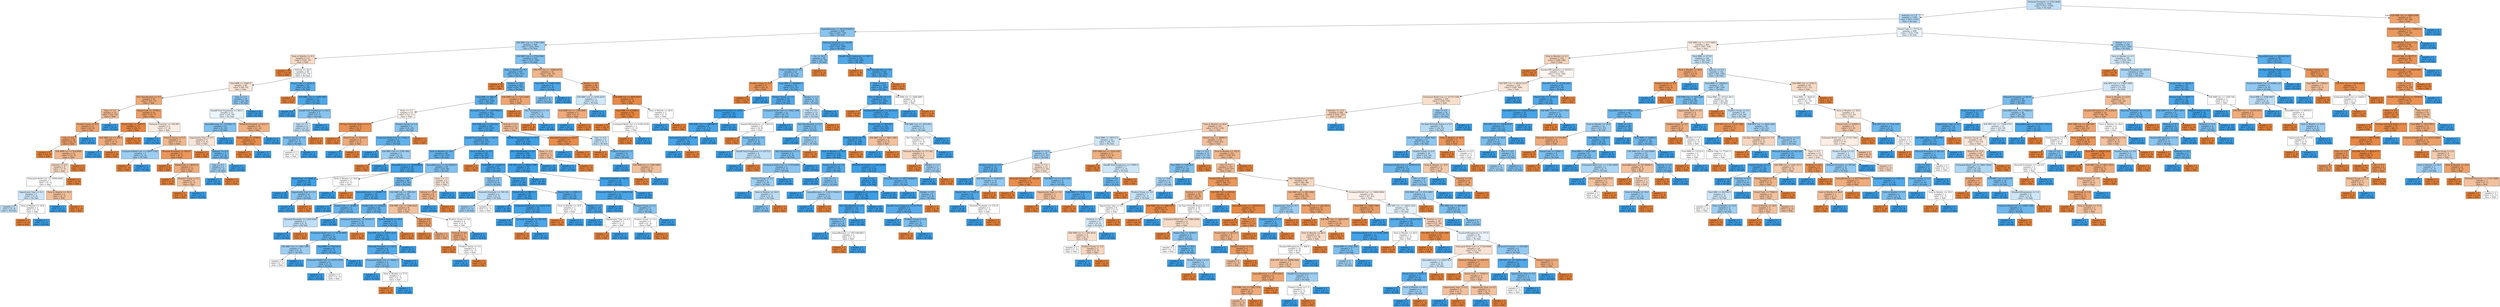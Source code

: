 digraph Tree {
node [shape=box, style="filled", color="black"] ;
0 [label="Network Proximity <= 2743.4648\nsamples = 1426\nvalue = [912, 1346]\nclass = No Sale", fillcolor="#399de552"] ;
1 [label="Industry <= 1.5\nsamples = 1352\nvalue = [815, 1322]\nclass = No Sale", fillcolor="#399de562"] ;
0 -> 1 [labeldistance=2.5, labelangle=45, headlabel="True"] ;
2 [label="AnnualRevenue <= 4632320000.0\nsamples = 658\nvalue = [295, 744]\nclass = No Sale", fillcolor="#399de59a"] ;
1 -> 2 ;
3 [label="X36 MRC List <= 1766.1364\nsamples = 446\nvalue = [242, 461]\nclass = No Sale", fillcolor="#399de579"] ;
2 -> 3 ;
4 [label="Term in Months <= 0.5\nsamples = 113\nvalue = [105, 75]\nclass = Sale", fillcolor="#e5813949"] ;
3 -> 4 ;
5 [label="samples = 19\nvalue = [33, 0]\nclass = Sale", fillcolor="#e58139ff"] ;
4 -> 5 ;
6 [label="Vertical <= 18.5\nsamples = 94\nvalue = [72, 75]\nclass = No Sale", fillcolor="#399de50a"] ;
4 -> 6 ;
7 [label="Total BRR <= 25087.5\nsamples = 80\nvalue = [69, 55]\nclass = Sale", fillcolor="#e5813934"] ;
6 -> 7 ;
8 [label="Net Classification <= 0.5\nsamples = 45\nvalue = [53, 17]\nclass = Sale", fillcolor="#e58139ad"] ;
7 -> 8 ;
9 [label="Type <= 1.5\nsamples = 23\nvalue = [22, 10]\nclass = Sale", fillcolor="#e581398b"] ;
8 -> 9 ;
10 [label="Product Group <= 8.0\nsamples = 21\nvalue = [22, 6]\nclass = Sale", fillcolor="#e58139b9"] ;
9 -> 10 ;
11 [label="City <= 4.5\nsamples = 20\nvalue = [22, 5]\nclass = Sale", fillcolor="#e58139c5"] ;
10 -> 11 ;
12 [label="samples = 8\nvalue = [10, 0]\nclass = Sale", fillcolor="#e58139ff"] ;
11 -> 12 ;
13 [label="X36 NRR List <= 918.9999\nsamples = 12\nvalue = [12, 5]\nclass = Sale", fillcolor="#e5813995"] ;
11 -> 13 ;
14 [label="Industry <= 0.5\nsamples = 9\nvalue = [7, 5]\nclass = Sale", fillcolor="#e5813949"] ;
13 -> 14 ;
15 [label="Estimated Build Cost <= 29469.9492\nsamples = 7\nvalue = [5, 5]\nclass = Sale", fillcolor="#e5813900"] ;
14 -> 15 ;
16 [label="Opportunity Type <= 0.5\nsamples = 5\nvalue = [3, 4]\nclass = No Sale", fillcolor="#399de540"] ;
15 -> 16 ;
17 [label="samples = 3\nvalue = [2, 3]\nclass = No Sale", fillcolor="#399de555"] ;
16 -> 17 ;
18 [label="Term in Months <= 18.0\nsamples = 2\nvalue = [1, 1]\nclass = Sale", fillcolor="#e5813900"] ;
16 -> 18 ;
19 [label="samples = 1\nvalue = [1, 0]\nclass = Sale", fillcolor="#e58139ff"] ;
18 -> 19 ;
20 [label="samples = 1\nvalue = [0, 1]\nclass = No Sale", fillcolor="#399de5ff"] ;
18 -> 20 ;
21 [label="Term in Months <= 30.0\nsamples = 2\nvalue = [2, 1]\nclass = Sale", fillcolor="#e581397f"] ;
15 -> 21 ;
22 [label="samples = 1\nvalue = [0, 1]\nclass = No Sale", fillcolor="#399de5ff"] ;
21 -> 22 ;
23 [label="samples = 1\nvalue = [2, 0]\nclass = Sale", fillcolor="#e58139ff"] ;
21 -> 23 ;
24 [label="samples = 2\nvalue = [2, 0]\nclass = Sale", fillcolor="#e58139ff"] ;
14 -> 24 ;
25 [label="samples = 3\nvalue = [5, 0]\nclass = Sale", fillcolor="#e58139ff"] ;
13 -> 25 ;
26 [label="samples = 1\nvalue = [0, 1]\nclass = No Sale", fillcolor="#399de5ff"] ;
10 -> 26 ;
27 [label="samples = 2\nvalue = [0, 4]\nclass = No Sale", fillcolor="#399de5ff"] ;
9 -> 27 ;
28 [label="Postal Code <= 77760.5\nsamples = 22\nvalue = [31, 7]\nclass = Sale", fillcolor="#e58139c5"] ;
8 -> 28 ;
29 [label="Postal Code <= 75074.5\nsamples = 13\nvalue = [24, 1]\nclass = Sale", fillcolor="#e58139f4"] ;
28 -> 29 ;
30 [label="X36 NRR List <= 230.5\nsamples = 3\nvalue = [3, 1]\nclass = Sale", fillcolor="#e58139aa"] ;
29 -> 30 ;
31 [label="samples = 1\nvalue = [0, 1]\nclass = No Sale", fillcolor="#399de5ff"] ;
30 -> 31 ;
32 [label="samples = 2\nvalue = [3, 0]\nclass = Sale", fillcolor="#e58139ff"] ;
30 -> 32 ;
33 [label="samples = 10\nvalue = [21, 0]\nclass = Sale", fillcolor="#e58139ff"] ;
29 -> 33 ;
34 [label="Network Proximity <= 104.995\nsamples = 9\nvalue = [7, 6]\nclass = Sale", fillcolor="#e5813924"] ;
28 -> 34 ;
35 [label="samples = 2\nvalue = [0, 3]\nclass = No Sale", fillcolor="#399de5ff"] ;
34 -> 35 ;
36 [label="Product Group <= 0.5\nsamples = 7\nvalue = [7, 3]\nclass = Sale", fillcolor="#e5813992"] ;
34 -> 36 ;
37 [label="Estimated Build Cost <= 24857.5742\nsamples = 2\nvalue = [1, 2]\nclass = No Sale", fillcolor="#399de57f"] ;
36 -> 37 ;
38 [label="samples = 1\nvalue = [1, 0]\nclass = Sale", fillcolor="#e58139ff"] ;
37 -> 38 ;
39 [label="samples = 1\nvalue = [0, 2]\nclass = No Sale", fillcolor="#399de5ff"] ;
37 -> 39 ;
40 [label="Network Proximity <= 405.67\nsamples = 5\nvalue = [6, 1]\nclass = Sale", fillcolor="#e58139d4"] ;
36 -> 40 ;
41 [label="samples = 2\nvalue = [3, 0]\nclass = Sale", fillcolor="#e58139ff"] ;
40 -> 41 ;
42 [label="Postal Code <= 80161.0\nsamples = 3\nvalue = [3, 1]\nclass = Sale", fillcolor="#e58139aa"] ;
40 -> 42 ;
43 [label="samples = 1\nvalue = [1, 0]\nclass = Sale", fillcolor="#e58139ff"] ;
42 -> 43 ;
44 [label="Product Group <= 6.5\nsamples = 2\nvalue = [2, 1]\nclass = Sale", fillcolor="#e581397f"] ;
42 -> 44 ;
45 [label="samples = 1\nvalue = [2, 0]\nclass = Sale", fillcolor="#e58139ff"] ;
44 -> 45 ;
46 [label="samples = 1\nvalue = [0, 1]\nclass = No Sale", fillcolor="#399de5ff"] ;
44 -> 46 ;
47 [label="Type <= 1.5\nsamples = 35\nvalue = [16, 38]\nclass = No Sale", fillcolor="#399de594"] ;
7 -> 47 ;
48 [label="DandB Total Employees <= 582.5\nsamples = 23\nvalue = [16, 18]\nclass = No Sale", fillcolor="#399de51c"] ;
47 -> 48 ;
49 [label="AnnualRevenue <= 3145062.75\nsamples = 13\nvalue = [5, 14]\nclass = No Sale", fillcolor="#399de5a4"] ;
48 -> 49 ;
50 [label="Opportunity Type <= 0.5\nsamples = 6\nvalue = [5, 4]\nclass = Sale", fillcolor="#e5813933"] ;
49 -> 50 ;
51 [label="samples = 3\nvalue = [4, 0]\nclass = Sale", fillcolor="#e58139ff"] ;
50 -> 51 ;
52 [label="Industry <= 0.5\nsamples = 3\nvalue = [1, 4]\nclass = No Sale", fillcolor="#399de5bf"] ;
50 -> 52 ;
53 [label="Type <= 0.5\nsamples = 2\nvalue = [1, 2]\nclass = No Sale", fillcolor="#399de57f"] ;
52 -> 53 ;
54 [label="samples = 1\nvalue = [0, 2]\nclass = No Sale", fillcolor="#399de5ff"] ;
53 -> 54 ;
55 [label="samples = 1\nvalue = [1, 0]\nclass = Sale", fillcolor="#e58139ff"] ;
53 -> 55 ;
56 [label="samples = 1\nvalue = [0, 2]\nclass = No Sale", fillcolor="#399de5ff"] ;
52 -> 56 ;
57 [label="samples = 7\nvalue = [0, 10]\nclass = No Sale", fillcolor="#399de5ff"] ;
49 -> 57 ;
58 [label="Network Proximity <= 435.27\nsamples = 10\nvalue = [11, 4]\nclass = Sale", fillcolor="#e58139a2"] ;
48 -> 58 ;
59 [label="Postal Code <= 77704.5\nsamples = 8\nvalue = [11, 1]\nclass = Sale", fillcolor="#e58139e8"] ;
58 -> 59 ;
60 [label="samples = 7\nvalue = [11, 0]\nclass = Sale", fillcolor="#e58139ff"] ;
59 -> 60 ;
61 [label="samples = 1\nvalue = [0, 1]\nclass = No Sale", fillcolor="#399de5ff"] ;
59 -> 61 ;
62 [label="samples = 2\nvalue = [0, 3]\nclass = No Sale", fillcolor="#399de5ff"] ;
58 -> 62 ;
63 [label="samples = 12\nvalue = [0, 20]\nclass = No Sale", fillcolor="#399de5ff"] ;
47 -> 63 ;
64 [label="Postal Code <= 52567.0\nsamples = 14\nvalue = [3, 20]\nclass = No Sale", fillcolor="#399de5d9"] ;
6 -> 64 ;
65 [label="samples = 1\nvalue = [1, 0]\nclass = Sale", fillcolor="#e58139ff"] ;
64 -> 65 ;
66 [label="X36 MRC List <= 1408.7485\nsamples = 13\nvalue = [2, 20]\nclass = No Sale", fillcolor="#399de5e6"] ;
64 -> 66 ;
67 [label="samples = 8\nvalue = [0, 15]\nclass = No Sale", fillcolor="#399de5ff"] ;
66 -> 67 ;
68 [label="DandB Total Employees <= 40.5\nsamples = 5\nvalue = [2, 5]\nclass = No Sale", fillcolor="#399de599"] ;
66 -> 68 ;
69 [label="Type <= 1.5\nsamples = 4\nvalue = [2, 3]\nclass = No Sale", fillcolor="#399de555"] ;
68 -> 69 ;
70 [label="Product Group <= 1.5\nsamples = 3\nvalue = [1, 3]\nclass = No Sale", fillcolor="#399de5aa"] ;
69 -> 70 ;
71 [label="samples = 2\nvalue = [1, 1]\nclass = Sale", fillcolor="#e5813900"] ;
70 -> 71 ;
72 [label="samples = 1\nvalue = [0, 2]\nclass = No Sale", fillcolor="#399de5ff"] ;
70 -> 72 ;
73 [label="samples = 1\nvalue = [1, 0]\nclass = Sale", fillcolor="#e58139ff"] ;
69 -> 73 ;
74 [label="samples = 1\nvalue = [0, 2]\nclass = No Sale", fillcolor="#399de5ff"] ;
68 -> 74 ;
75 [label="X36 MRC List <= 3724.2944\nsamples = 333\nvalue = [137, 386]\nclass = No Sale", fillcolor="#399de5a4"] ;
3 -> 75 ;
76 [label="Term in Months <= 0.5\nsamples = 301\nvalue = [101, 371]\nclass = No Sale", fillcolor="#399de5ba"] ;
75 -> 76 ;
77 [label="samples = 18\nvalue = [32, 0]\nclass = Sale", fillcolor="#e58139ff"] ;
76 -> 77 ;
78 [label="Vertical <= 30.5\nsamples = 283\nvalue = [69, 371]\nclass = No Sale", fillcolor="#399de5d0"] ;
76 -> 78 ;
79 [label="Total BRR <= 564.23\nsamples = 275\nvalue = [62, 369]\nclass = No Sale", fillcolor="#399de5d4"] ;
78 -> 79 ;
80 [label="State <= 1.5\nsamples = 13\nvalue = [12, 11]\nclass = Sale", fillcolor="#e5813915"] ;
79 -> 80 ;
81 [label="On Zayo Network Status <= 0.5\nsamples = 6\nvalue = [8, 1]\nclass = Sale", fillcolor="#e58139df"] ;
80 -> 81 ;
82 [label="samples = 3\nvalue = [5, 0]\nclass = Sale", fillcolor="#e58139ff"] ;
81 -> 82 ;
83 [label="Postal Code <= 55210.0\nsamples = 3\nvalue = [3, 1]\nclass = Sale", fillcolor="#e58139aa"] ;
81 -> 83 ;
84 [label="samples = 1\nvalue = [0, 1]\nclass = No Sale", fillcolor="#399de5ff"] ;
83 -> 84 ;
85 [label="samples = 2\nvalue = [3, 0]\nclass = Sale", fillcolor="#e58139ff"] ;
83 -> 85 ;
86 [label="Product Group <= 1.5\nsamples = 7\nvalue = [4, 10]\nclass = No Sale", fillcolor="#399de599"] ;
80 -> 86 ;
87 [label="Estimated Build Cost <= 17932.5\nsamples = 6\nvalue = [2, 10]\nclass = No Sale", fillcolor="#399de5cc"] ;
86 -> 87 ;
88 [label="samples = 3\nvalue = [0, 6]\nclass = No Sale", fillcolor="#399de5ff"] ;
87 -> 88 ;
89 [label="X36 MRC List <= 2748.1082\nsamples = 3\nvalue = [2, 4]\nclass = No Sale", fillcolor="#399de57f"] ;
87 -> 89 ;
90 [label="samples = 1\nvalue = [2, 0]\nclass = Sale", fillcolor="#e58139ff"] ;
89 -> 90 ;
91 [label="samples = 2\nvalue = [0, 4]\nclass = No Sale", fillcolor="#399de5ff"] ;
89 -> 91 ;
92 [label="samples = 1\nvalue = [2, 0]\nclass = Sale", fillcolor="#e58139ff"] ;
86 -> 92 ;
93 [label="AnnualRevenue <= 318678848.0\nsamples = 262\nvalue = [50, 358]\nclass = No Sale", fillcolor="#399de5db"] ;
79 -> 93 ;
94 [label="X36 NRR List <= 2323.021\nsamples = 247\nvalue = [33, 350]\nclass = No Sale", fillcolor="#399de5e7"] ;
93 -> 94 ;
95 [label="DandB Total Employees <= 392.0\nsamples = 158\nvalue = [29, 211]\nclass = No Sale", fillcolor="#399de5dc"] ;
94 -> 95 ;
96 [label="Term in Months <= 30.0\nsamples = 90\nvalue = [23, 110]\nclass = No Sale", fillcolor="#399de5ca"] ;
95 -> 96 ;
97 [label="AnnualRevenue <= 72695696.0\nsamples = 36\nvalue = [3, 54]\nclass = No Sale", fillcolor="#399de5f1"] ;
96 -> 97 ;
98 [label="Postal Code <= 75681.0\nsamples = 34\nvalue = [2, 53]\nclass = No Sale", fillcolor="#399de5f5"] ;
97 -> 98 ;
99 [label="samples = 28\nvalue = [0, 48]\nclass = No Sale", fillcolor="#399de5ff"] ;
98 -> 99 ;
100 [label="Opportunity Type <= 0.5\nsamples = 6\nvalue = [2, 5]\nclass = No Sale", fillcolor="#399de599"] ;
98 -> 100 ;
101 [label="samples = 5\nvalue = [0, 5]\nclass = No Sale", fillcolor="#399de5ff"] ;
100 -> 101 ;
102 [label="samples = 1\nvalue = [2, 0]\nclass = Sale", fillcolor="#e58139ff"] ;
100 -> 102 ;
103 [label="Term in Months <= 18.0\nsamples = 2\nvalue = [1, 1]\nclass = Sale", fillcolor="#e5813900"] ;
97 -> 103 ;
104 [label="samples = 1\nvalue = [0, 1]\nclass = No Sale", fillcolor="#399de5ff"] ;
103 -> 104 ;
105 [label="samples = 1\nvalue = [1, 0]\nclass = Sale", fillcolor="#e58139ff"] ;
103 -> 105 ;
106 [label="AnnualRevenue <= 22139524.0\nsamples = 54\nvalue = [20, 56]\nclass = No Sale", fillcolor="#399de5a4"] ;
96 -> 106 ;
107 [label="State <= 0.5\nsamples = 46\nvalue = [15, 52]\nclass = No Sale", fillcolor="#399de5b5"] ;
106 -> 107 ;
108 [label="AnnualRevenue <= 4808877.0\nsamples = 16\nvalue = [2, 24]\nclass = No Sale", fillcolor="#399de5ea"] ;
107 -> 108 ;
109 [label="samples = 11\nvalue = [0, 15]\nclass = No Sale", fillcolor="#399de5ff"] ;
108 -> 109 ;
110 [label="Postal Code <= 30308.5\nsamples = 5\nvalue = [2, 9]\nclass = No Sale", fillcolor="#399de5c6"] ;
108 -> 110 ;
111 [label="Network Proximity <= 1203.5249\nsamples = 3\nvalue = [2, 3]\nclass = No Sale", fillcolor="#399de555"] ;
110 -> 111 ;
112 [label="samples = 2\nvalue = [0, 3]\nclass = No Sale", fillcolor="#399de5ff"] ;
111 -> 112 ;
113 [label="samples = 1\nvalue = [2, 0]\nclass = Sale", fillcolor="#e58139ff"] ;
111 -> 113 ;
114 [label="samples = 2\nvalue = [0, 6]\nclass = No Sale", fillcolor="#399de5ff"] ;
110 -> 114 ;
115 [label="X36 NRR List <= 1882.821\nsamples = 30\nvalue = [13, 28]\nclass = No Sale", fillcolor="#399de589"] ;
107 -> 115 ;
116 [label="Postal Code <= 75204.0\nsamples = 22\nvalue = [5, 24]\nclass = No Sale", fillcolor="#399de5ca"] ;
115 -> 116 ;
117 [label="Estimated Build Cost <= 29106.75\nsamples = 10\nvalue = [3, 9]\nclass = No Sale", fillcolor="#399de5aa"] ;
116 -> 117 ;
118 [label="Estimated Build Cost <= 18756.9004\nsamples = 9\nvalue = [2, 9]\nclass = No Sale", fillcolor="#399de5c6"] ;
117 -> 118 ;
119 [label="X36 MRC List <= 1965.1995\nsamples = 3\nvalue = [1, 2]\nclass = No Sale", fillcolor="#399de57f"] ;
118 -> 119 ;
120 [label="samples = 2\nvalue = [1, 1]\nclass = Sale", fillcolor="#e5813900"] ;
119 -> 120 ;
121 [label="samples = 1\nvalue = [0, 1]\nclass = No Sale", fillcolor="#399de5ff"] ;
119 -> 121 ;
122 [label="Total BRR <= 782120.5\nsamples = 6\nvalue = [1, 7]\nclass = No Sale", fillcolor="#399de5db"] ;
118 -> 122 ;
123 [label="Estimated Build Cost <= 24701.0508\nsamples = 4\nvalue = [1, 3]\nclass = No Sale", fillcolor="#399de5aa"] ;
122 -> 123 ;
124 [label="samples = 2\nvalue = [0, 2]\nclass = No Sale", fillcolor="#399de5ff"] ;
123 -> 124 ;
125 [label="samples = 2\nvalue = [1, 1]\nclass = Sale", fillcolor="#e5813900"] ;
123 -> 125 ;
126 [label="samples = 2\nvalue = [0, 4]\nclass = No Sale", fillcolor="#399de5ff"] ;
122 -> 126 ;
127 [label="samples = 1\nvalue = [1, 0]\nclass = Sale", fillcolor="#e58139ff"] ;
117 -> 127 ;
128 [label="Term in Months <= 49.0\nsamples = 12\nvalue = [2, 15]\nclass = No Sale", fillcolor="#399de5dd"] ;
116 -> 128 ;
129 [label="X36 NPV List <= 22251.4121\nsamples = 11\nvalue = [1, 15]\nclass = No Sale", fillcolor="#399de5ee"] ;
128 -> 129 ;
130 [label="Network Proximity <= 138.5\nsamples = 6\nvalue = [1, 8]\nclass = No Sale", fillcolor="#399de5df"] ;
129 -> 130 ;
131 [label="Estimated Build Cost <= 16481.5\nsamples = 3\nvalue = [1, 3]\nclass = No Sale", fillcolor="#399de5aa"] ;
130 -> 131 ;
132 [label="samples = 1\nvalue = [0, 2]\nclass = No Sale", fillcolor="#399de5ff"] ;
131 -> 132 ;
133 [label="Term in Months <= 37.0\nsamples = 2\nvalue = [1, 1]\nclass = Sale", fillcolor="#e5813900"] ;
131 -> 133 ;
134 [label="samples = 1\nvalue = [1, 0]\nclass = Sale", fillcolor="#e58139ff"] ;
133 -> 134 ;
135 [label="samples = 1\nvalue = [0, 1]\nclass = No Sale", fillcolor="#399de5ff"] ;
133 -> 135 ;
136 [label="samples = 3\nvalue = [0, 5]\nclass = No Sale", fillcolor="#399de5ff"] ;
130 -> 136 ;
137 [label="samples = 5\nvalue = [0, 7]\nclass = No Sale", fillcolor="#399de5ff"] ;
129 -> 137 ;
138 [label="samples = 1\nvalue = [1, 0]\nclass = Sale", fillcolor="#e58139ff"] ;
128 -> 138 ;
139 [label="X36 MRC List <= 2546.4229\nsamples = 8\nvalue = [8, 4]\nclass = Sale", fillcolor="#e581397f"] ;
115 -> 139 ;
140 [label="Type <= 0.5\nsamples = 4\nvalue = [5, 1]\nclass = Sale", fillcolor="#e58139cc"] ;
139 -> 140 ;
141 [label="samples = 1\nvalue = [2, 0]\nclass = Sale", fillcolor="#e58139ff"] ;
140 -> 141 ;
142 [label="samples = 3\nvalue = [3, 1]\nclass = Sale", fillcolor="#e58139aa"] ;
140 -> 142 ;
143 [label="Product Group <= 3.0\nsamples = 4\nvalue = [3, 3]\nclass = Sale", fillcolor="#e5813900"] ;
139 -> 143 ;
144 [label="Vertical <= 9.0\nsamples = 3\nvalue = [3, 1]\nclass = Sale", fillcolor="#e58139aa"] ;
143 -> 144 ;
145 [label="samples = 1\nvalue = [2, 0]\nclass = Sale", fillcolor="#e58139ff"] ;
144 -> 145 ;
146 [label="Product Group <= 1.0\nsamples = 2\nvalue = [1, 1]\nclass = Sale", fillcolor="#e5813900"] ;
144 -> 146 ;
147 [label="samples = 1\nvalue = [0, 1]\nclass = No Sale", fillcolor="#399de5ff"] ;
146 -> 147 ;
148 [label="samples = 1\nvalue = [1, 0]\nclass = Sale", fillcolor="#e58139ff"] ;
146 -> 148 ;
149 [label="samples = 1\nvalue = [0, 2]\nclass = No Sale", fillcolor="#399de5ff"] ;
143 -> 149 ;
150 [label="State <= 1.5\nsamples = 8\nvalue = [5, 4]\nclass = Sale", fillcolor="#e5813933"] ;
106 -> 150 ;
151 [label="Vertical <= 13.0\nsamples = 6\nvalue = [5, 2]\nclass = Sale", fillcolor="#e5813999"] ;
150 -> 151 ;
152 [label="samples = 2\nvalue = [0, 2]\nclass = No Sale", fillcolor="#399de5ff"] ;
151 -> 152 ;
153 [label="samples = 4\nvalue = [5, 0]\nclass = Sale", fillcolor="#e58139ff"] ;
151 -> 153 ;
154 [label="samples = 2\nvalue = [0, 2]\nclass = No Sale", fillcolor="#399de5ff"] ;
150 -> 154 ;
155 [label="Term in Months <= 6.5\nsamples = 68\nvalue = [6, 101]\nclass = No Sale", fillcolor="#399de5f0"] ;
95 -> 155 ;
156 [label="samples = 1\nvalue = [1, 0]\nclass = Sale", fillcolor="#e58139ff"] ;
155 -> 156 ;
157 [label="Total BRR <= 232267.0\nsamples = 67\nvalue = [5, 101]\nclass = No Sale", fillcolor="#399de5f2"] ;
155 -> 157 ;
158 [label="Type <= 1.0\nsamples = 6\nvalue = [2, 5]\nclass = No Sale", fillcolor="#399de599"] ;
157 -> 158 ;
159 [label="samples = 2\nvalue = [0, 2]\nclass = No Sale", fillcolor="#399de5ff"] ;
158 -> 159 ;
160 [label="Network Proximity <= 765.335\nsamples = 4\nvalue = [2, 3]\nclass = No Sale", fillcolor="#399de555"] ;
158 -> 160 ;
161 [label="samples = 2\nvalue = [1, 2]\nclass = No Sale", fillcolor="#399de57f"] ;
160 -> 161 ;
162 [label="samples = 2\nvalue = [1, 1]\nclass = Sale", fillcolor="#e5813900"] ;
160 -> 162 ;
163 [label="City <= 25.5\nsamples = 61\nvalue = [3, 96]\nclass = No Sale", fillcolor="#399de5f7"] ;
157 -> 163 ;
164 [label="Postal Code <= 80111.5\nsamples = 49\nvalue = [1, 82]\nclass = No Sale", fillcolor="#399de5fc"] ;
163 -> 164 ;
165 [label="samples = 33\nvalue = [0, 58]\nclass = No Sale", fillcolor="#399de5ff"] ;
164 -> 165 ;
166 [label="Estimated Build Cost <= 22094.5742\nsamples = 16\nvalue = [1, 24]\nclass = No Sale", fillcolor="#399de5f4"] ;
164 -> 166 ;
167 [label="samples = 8\nvalue = [0, 13]\nclass = No Sale", fillcolor="#399de5ff"] ;
166 -> 167 ;
168 [label="Network Proximity <= 303.855\nsamples = 8\nvalue = [1, 11]\nclass = No Sale", fillcolor="#399de5e8"] ;
166 -> 168 ;
169 [label="samples = 1\nvalue = [1, 0]\nclass = Sale", fillcolor="#e58139ff"] ;
168 -> 169 ;
170 [label="samples = 7\nvalue = [0, 11]\nclass = No Sale", fillcolor="#399de5ff"] ;
168 -> 170 ;
171 [label="Postal Code <= 30013.5\nsamples = 12\nvalue = [2, 14]\nclass = No Sale", fillcolor="#399de5db"] ;
163 -> 171 ;
172 [label="Term in Months <= 24.0\nsamples = 2\nvalue = [1, 1]\nclass = Sale", fillcolor="#e5813900"] ;
171 -> 172 ;
173 [label="samples = 1\nvalue = [1, 0]\nclass = Sale", fillcolor="#e58139ff"] ;
172 -> 173 ;
174 [label="samples = 1\nvalue = [0, 1]\nclass = No Sale", fillcolor="#399de5ff"] ;
172 -> 174 ;
175 [label="Market <= 1.5\nsamples = 10\nvalue = [1, 13]\nclass = No Sale", fillcolor="#399de5eb"] ;
171 -> 175 ;
176 [label="samples = 8\nvalue = [0, 12]\nclass = No Sale", fillcolor="#399de5ff"] ;
175 -> 176 ;
177 [label="Opportunity Type <= 0.5\nsamples = 2\nvalue = [1, 1]\nclass = Sale", fillcolor="#e5813900"] ;
175 -> 177 ;
178 [label="samples = 1\nvalue = [1, 0]\nclass = Sale", fillcolor="#e58139ff"] ;
177 -> 178 ;
179 [label="samples = 1\nvalue = [0, 1]\nclass = No Sale", fillcolor="#399de5ff"] ;
177 -> 179 ;
180 [label="DandB Total Employees <= 37.5\nsamples = 89\nvalue = [4, 139]\nclass = No Sale", fillcolor="#399de5f8"] ;
94 -> 180 ;
181 [label="Net Classification <= 0.5\nsamples = 86\nvalue = [2, 138]\nclass = No Sale", fillcolor="#399de5fb"] ;
180 -> 181 ;
182 [label="X36 NPV List <= 48053.7266\nsamples = 59\nvalue = [2, 97]\nclass = No Sale", fillcolor="#399de5fa"] ;
181 -> 182 ;
183 [label="samples = 25\nvalue = [0, 36]\nclass = No Sale", fillcolor="#399de5ff"] ;
182 -> 183 ;
184 [label="Network Proximity <= 96.61\nsamples = 34\nvalue = [2, 61]\nclass = No Sale", fillcolor="#399de5f7"] ;
182 -> 184 ;
185 [label="Estimated Build Cost <= 16186.5254\nsamples = 13\nvalue = [2, 25]\nclass = No Sale", fillcolor="#399de5eb"] ;
184 -> 185 ;
186 [label="samples = 10\nvalue = [0, 20]\nclass = No Sale", fillcolor="#399de5ff"] ;
185 -> 186 ;
187 [label="Product Group <= 5.5\nsamples = 3\nvalue = [2, 5]\nclass = No Sale", fillcolor="#399de599"] ;
185 -> 187 ;
188 [label="Product Group <= 1.0\nsamples = 2\nvalue = [2, 2]\nclass = Sale", fillcolor="#e5813900"] ;
187 -> 188 ;
189 [label="samples = 1\nvalue = [0, 2]\nclass = No Sale", fillcolor="#399de5ff"] ;
188 -> 189 ;
190 [label="samples = 1\nvalue = [2, 0]\nclass = Sale", fillcolor="#e58139ff"] ;
188 -> 190 ;
191 [label="samples = 1\nvalue = [0, 3]\nclass = No Sale", fillcolor="#399de5ff"] ;
187 -> 191 ;
192 [label="samples = 21\nvalue = [0, 36]\nclass = No Sale", fillcolor="#399de5ff"] ;
184 -> 192 ;
193 [label="samples = 27\nvalue = [0, 41]\nclass = No Sale", fillcolor="#399de5ff"] ;
181 -> 193 ;
194 [label="State <= 1.0\nsamples = 3\nvalue = [2, 1]\nclass = Sale", fillcolor="#e581397f"] ;
180 -> 194 ;
195 [label="samples = 1\nvalue = [0, 1]\nclass = No Sale", fillcolor="#399de5ff"] ;
194 -> 195 ;
196 [label="samples = 2\nvalue = [2, 0]\nclass = Sale", fillcolor="#e58139ff"] ;
194 -> 196 ;
197 [label="Vertical <= 6.5\nsamples = 15\nvalue = [17, 8]\nclass = Sale", fillcolor="#e5813987"] ;
93 -> 197 ;
198 [label="Network Proximity <= 82.17\nsamples = 6\nvalue = [12, 1]\nclass = Sale", fillcolor="#e58139ea"] ;
197 -> 198 ;
199 [label="samples = 1\nvalue = [0, 1]\nclass = No Sale", fillcolor="#399de5ff"] ;
198 -> 199 ;
200 [label="samples = 5\nvalue = [12, 0]\nclass = Sale", fillcolor="#e58139ff"] ;
198 -> 200 ;
201 [label="Type <= 0.5\nsamples = 9\nvalue = [5, 7]\nclass = No Sale", fillcolor="#399de549"] ;
197 -> 201 ;
202 [label="samples = 1\nvalue = [3, 0]\nclass = Sale", fillcolor="#e58139ff"] ;
201 -> 202 ;
203 [label="Product Group <= 1.5\nsamples = 8\nvalue = [2, 7]\nclass = No Sale", fillcolor="#399de5b6"] ;
201 -> 203 ;
204 [label="samples = 6\nvalue = [0, 6]\nclass = No Sale", fillcolor="#399de5ff"] ;
203 -> 204 ;
205 [label="X36 NRR List <= 1306.1666\nsamples = 2\nvalue = [2, 1]\nclass = Sale", fillcolor="#e581397f"] ;
203 -> 205 ;
206 [label="samples = 1\nvalue = [2, 0]\nclass = Sale", fillcolor="#e58139ff"] ;
205 -> 206 ;
207 [label="samples = 1\nvalue = [0, 1]\nclass = No Sale", fillcolor="#399de5ff"] ;
205 -> 207 ;
208 [label="X36 NRR List <= 1212.4299\nsamples = 8\nvalue = [7, 2]\nclass = Sale", fillcolor="#e58139b6"] ;
78 -> 208 ;
209 [label="samples = 5\nvalue = [6, 0]\nclass = Sale", fillcolor="#e58139ff"] ;
208 -> 209 ;
210 [label="Net Classification <= 1.0\nsamples = 3\nvalue = [1, 2]\nclass = No Sale", fillcolor="#399de57f"] ;
208 -> 210 ;
211 [label="samples = 1\nvalue = [1, 0]\nclass = Sale", fillcolor="#e58139ff"] ;
210 -> 211 ;
212 [label="samples = 2\nvalue = [0, 2]\nclass = No Sale", fillcolor="#399de5ff"] ;
210 -> 212 ;
213 [label="X36 NPV List <= 15608.6074\nsamples = 32\nvalue = [36, 15]\nclass = Sale", fillcolor="#e5813995"] ;
75 -> 213 ;
214 [label="Total BRR <= 93099.7656\nsamples = 6\nvalue = [1, 9]\nclass = No Sale", fillcolor="#399de5e3"] ;
213 -> 214 ;
215 [label="samples = 3\nvalue = [1, 3]\nclass = No Sale", fillcolor="#399de5aa"] ;
214 -> 215 ;
216 [label="samples = 3\nvalue = [0, 6]\nclass = No Sale", fillcolor="#399de5ff"] ;
214 -> 216 ;
217 [label="Market <= 0.5\nsamples = 26\nvalue = [35, 6]\nclass = Sale", fillcolor="#e58139d3"] ;
213 -> 217 ;
218 [label="X36 MRC List <= 6792.4219\nsamples = 5\nvalue = [3, 4]\nclass = No Sale", fillcolor="#399de540"] ;
217 -> 218 ;
219 [label="X36 NRR List <= 1392.6042\nsamples = 3\nvalue = [3, 1]\nclass = Sale", fillcolor="#e58139aa"] ;
218 -> 219 ;
220 [label="samples = 1\nvalue = [0, 1]\nclass = No Sale", fillcolor="#399de5ff"] ;
219 -> 220 ;
221 [label="samples = 2\nvalue = [3, 0]\nclass = Sale", fillcolor="#e58139ff"] ;
219 -> 221 ;
222 [label="samples = 2\nvalue = [0, 3]\nclass = No Sale", fillcolor="#399de5ff"] ;
218 -> 222 ;
223 [label="X36 NRR List <= 4830.9619\nsamples = 21\nvalue = [32, 2]\nclass = Sale", fillcolor="#e58139ef"] ;
217 -> 223 ;
224 [label="Total BRR <= 127890.5\nsamples = 19\nvalue = [31, 1]\nclass = Sale", fillcolor="#e58139f7"] ;
223 -> 224 ;
225 [label="samples = 17\nvalue = [30, 0]\nclass = Sale", fillcolor="#e58139ff"] ;
224 -> 225 ;
226 [label="Estimated Build Cost <= 21565.0254\nsamples = 2\nvalue = [1, 1]\nclass = Sale", fillcolor="#e5813900"] ;
224 -> 226 ;
227 [label="samples = 1\nvalue = [1, 0]\nclass = Sale", fillcolor="#e58139ff"] ;
226 -> 227 ;
228 [label="samples = 1\nvalue = [0, 1]\nclass = No Sale", fillcolor="#399de5ff"] ;
226 -> 228 ;
229 [label="Term in Months <= 36.0\nsamples = 2\nvalue = [1, 1]\nclass = Sale", fillcolor="#e5813900"] ;
223 -> 229 ;
230 [label="samples = 1\nvalue = [0, 1]\nclass = No Sale", fillcolor="#399de5ff"] ;
229 -> 230 ;
231 [label="samples = 1\nvalue = [1, 0]\nclass = Sale", fillcolor="#e58139ff"] ;
229 -> 231 ;
232 [label="Network Proximity <= 140.89\nsamples = 212\nvalue = [53, 283]\nclass = No Sale", fillcolor="#399de5cf"] ;
2 -> 232 ;
233 [label="City <= 94.5\nsamples = 62\nvalue = [29, 74]\nclass = No Sale", fillcolor="#399de59b"] ;
232 -> 233 ;
234 [label="Term in Months <= 0.5\nsamples = 61\nvalue = [27, 74]\nclass = No Sale", fillcolor="#399de5a2"] ;
233 -> 234 ;
235 [label="Product Group <= 8.5\nsamples = 9\nvalue = [14, 2]\nclass = Sale", fillcolor="#e58139db"] ;
234 -> 235 ;
236 [label="samples = 8\nvalue = [14, 0]\nclass = Sale", fillcolor="#e58139ff"] ;
235 -> 236 ;
237 [label="samples = 1\nvalue = [0, 2]\nclass = No Sale", fillcolor="#399de5ff"] ;
235 -> 237 ;
238 [label="Total BRR <= 4669943.0\nsamples = 52\nvalue = [13, 72]\nclass = No Sale", fillcolor="#399de5d1"] ;
234 -> 238 ;
239 [label="Product Group <= 1.5\nsamples = 36\nvalue = [7, 58]\nclass = No Sale", fillcolor="#399de5e0"] ;
238 -> 239 ;
240 [label="Network Proximity <= 32.55\nsamples = 24\nvalue = [1, 41]\nclass = No Sale", fillcolor="#399de5f9"] ;
239 -> 240 ;
241 [label="X36 MRC List <= 2080.8879\nsamples = 9\nvalue = [1, 17]\nclass = No Sale", fillcolor="#399de5f0"] ;
240 -> 241 ;
242 [label="Network Proximity <= 27.09\nsamples = 8\nvalue = [1, 16]\nclass = No Sale", fillcolor="#399de5ef"] ;
241 -> 242 ;
243 [label="samples = 7\nvalue = [0, 16]\nclass = No Sale", fillcolor="#399de5ff"] ;
242 -> 243 ;
244 [label="samples = 1\nvalue = [1, 0]\nclass = Sale", fillcolor="#e58139ff"] ;
242 -> 244 ;
245 [label="samples = 1\nvalue = [0, 1]\nclass = No Sale", fillcolor="#399de5ff"] ;
241 -> 245 ;
246 [label="samples = 15\nvalue = [0, 24]\nclass = No Sale", fillcolor="#399de5ff"] ;
240 -> 246 ;
247 [label="Estimated Build Cost <= 15942.3496\nsamples = 12\nvalue = [6, 17]\nclass = No Sale", fillcolor="#399de5a5"] ;
239 -> 247 ;
248 [label="NumberOfEmployees <= 15913.0\nsamples = 6\nvalue = [6, 6]\nclass = Sale", fillcolor="#e5813900"] ;
247 -> 248 ;
249 [label="samples = 1\nvalue = [4, 0]\nclass = Sale", fillcolor="#e58139ff"] ;
248 -> 249 ;
250 [label="Product Group <= 3.0\nsamples = 5\nvalue = [2, 6]\nclass = No Sale", fillcolor="#399de5aa"] ;
248 -> 250 ;
251 [label="samples = 1\nvalue = [0, 3]\nclass = No Sale", fillcolor="#399de5ff"] ;
250 -> 251 ;
252 [label="DandB Total Employees <= 43175.0\nsamples = 4\nvalue = [2, 3]\nclass = No Sale", fillcolor="#399de555"] ;
250 -> 252 ;
253 [label="samples = 2\nvalue = [0, 3]\nclass = No Sale", fillcolor="#399de5ff"] ;
252 -> 253 ;
254 [label="samples = 2\nvalue = [2, 0]\nclass = Sale", fillcolor="#e58139ff"] ;
252 -> 254 ;
255 [label="samples = 6\nvalue = [0, 11]\nclass = No Sale", fillcolor="#399de5ff"] ;
247 -> 255 ;
256 [label="Market <= 1.5\nsamples = 16\nvalue = [6, 14]\nclass = No Sale", fillcolor="#399de592"] ;
238 -> 256 ;
257 [label="City <= 5.0\nsamples = 12\nvalue = [6, 9]\nclass = No Sale", fillcolor="#399de555"] ;
256 -> 257 ;
258 [label="Net Classification <= 0.5\nsamples = 10\nvalue = [3, 9]\nclass = No Sale", fillcolor="#399de5aa"] ;
257 -> 258 ;
259 [label="samples = 3\nvalue = [0, 3]\nclass = No Sale", fillcolor="#399de5ff"] ;
258 -> 259 ;
260 [label="State <= 0.5\nsamples = 7\nvalue = [3, 6]\nclass = No Sale", fillcolor="#399de57f"] ;
258 -> 260 ;
261 [label="Net Classification <= 1.5\nsamples = 6\nvalue = [2, 6]\nclass = No Sale", fillcolor="#399de5aa"] ;
260 -> 261 ;
262 [label="Estimated Build Cost <= 13719.4004\nsamples = 5\nvalue = [2, 5]\nclass = No Sale", fillcolor="#399de599"] ;
261 -> 262 ;
263 [label="Product Group <= 2.0\nsamples = 4\nvalue = [2, 4]\nclass = No Sale", fillcolor="#399de57f"] ;
262 -> 263 ;
264 [label="samples = 1\nvalue = [0, 1]\nclass = No Sale", fillcolor="#399de5ff"] ;
263 -> 264 ;
265 [label="Term in Months <= 24.0\nsamples = 3\nvalue = [2, 3]\nclass = No Sale", fillcolor="#399de555"] ;
263 -> 265 ;
266 [label="samples = 2\nvalue = [1, 3]\nclass = No Sale", fillcolor="#399de5aa"] ;
265 -> 266 ;
267 [label="samples = 1\nvalue = [1, 0]\nclass = Sale", fillcolor="#e58139ff"] ;
265 -> 267 ;
268 [label="samples = 1\nvalue = [0, 1]\nclass = No Sale", fillcolor="#399de5ff"] ;
262 -> 268 ;
269 [label="samples = 1\nvalue = [0, 1]\nclass = No Sale", fillcolor="#399de5ff"] ;
261 -> 269 ;
270 [label="samples = 1\nvalue = [1, 0]\nclass = Sale", fillcolor="#e58139ff"] ;
260 -> 270 ;
271 [label="samples = 2\nvalue = [3, 0]\nclass = Sale", fillcolor="#e58139ff"] ;
257 -> 271 ;
272 [label="samples = 4\nvalue = [0, 5]\nclass = No Sale", fillcolor="#399de5ff"] ;
256 -> 272 ;
273 [label="samples = 1\nvalue = [2, 0]\nclass = Sale", fillcolor="#e58139ff"] ;
233 -> 273 ;
274 [label="DandB Total Employees <= 5397.5\nsamples = 150\nvalue = [24, 209]\nclass = No Sale", fillcolor="#399de5e2"] ;
232 -> 274 ;
275 [label="samples = 1\nvalue = [1, 0]\nclass = Sale", fillcolor="#e58139ff"] ;
274 -> 275 ;
276 [label="Net Classification <= 3.0\nsamples = 149\nvalue = [23, 209]\nclass = No Sale", fillcolor="#399de5e3"] ;
274 -> 276 ;
277 [label="Type <= 16.5\nsamples = 147\nvalue = [21, 209]\nclass = No Sale", fillcolor="#399de5e5"] ;
276 -> 277 ;
278 [label="Term in Months <= 0.5\nsamples = 141\nvalue = [17, 205]\nclass = No Sale", fillcolor="#399de5ea"] ;
277 -> 278 ;
279 [label="samples = 2\nvalue = [4, 0]\nclass = Sale", fillcolor="#e58139ff"] ;
278 -> 279 ;
280 [label="NumberOfEmployees <= 261525.0\nsamples = 139\nvalue = [13, 205]\nclass = No Sale", fillcolor="#399de5ef"] ;
278 -> 280 ;
281 [label="Postal Code <= 80316.0\nsamples = 134\nvalue = [10, 200]\nclass = No Sale", fillcolor="#399de5f2"] ;
280 -> 281 ;
282 [label="Product Group <= 7.5\nsamples = 132\nvalue = [8, 199]\nclass = No Sale", fillcolor="#399de5f5"] ;
281 -> 282 ;
283 [label="Term in Months <= 18.0\nsamples = 131\nvalue = [7, 199]\nclass = No Sale", fillcolor="#399de5f6"] ;
282 -> 283 ;
284 [label="Product Group <= 1.5\nsamples = 14\nvalue = [3, 23]\nclass = No Sale", fillcolor="#399de5de"] ;
283 -> 284 ;
285 [label="samples = 8\nvalue = [0, 15]\nclass = No Sale", fillcolor="#399de5ff"] ;
284 -> 285 ;
286 [label="City <= 2.5\nsamples = 6\nvalue = [3, 8]\nclass = No Sale", fillcolor="#399de59f"] ;
284 -> 286 ;
287 [label="samples = 1\nvalue = [0, 2]\nclass = No Sale", fillcolor="#399de5ff"] ;
286 -> 287 ;
288 [label="AnnualRevenue <= 15813378048.0\nsamples = 5\nvalue = [3, 6]\nclass = No Sale", fillcolor="#399de57f"] ;
286 -> 288 ;
289 [label="samples = 3\nvalue = [0, 6]\nclass = No Sale", fillcolor="#399de5ff"] ;
288 -> 289 ;
290 [label="samples = 2\nvalue = [3, 0]\nclass = Sale", fillcolor="#e58139ff"] ;
288 -> 290 ;
291 [label="Network Proximity <= 1032.4199\nsamples = 117\nvalue = [4, 176]\nclass = No Sale", fillcolor="#399de5f9"] ;
283 -> 291 ;
292 [label="City <= 5.5\nsamples = 107\nvalue = [1, 163]\nclass = No Sale", fillcolor="#399de5fd"] ;
291 -> 292 ;
293 [label="NumberOfEmployees <= 21313.0\nsamples = 53\nvalue = [1, 76]\nclass = No Sale", fillcolor="#399de5fc"] ;
292 -> 293 ;
294 [label="Net Classification <= 1.0\nsamples = 12\nvalue = [1, 17]\nclass = No Sale", fillcolor="#399de5f0"] ;
293 -> 294 ;
295 [label="Market <= 1.5\nsamples = 4\nvalue = [1, 3]\nclass = No Sale", fillcolor="#399de5aa"] ;
294 -> 295 ;
296 [label="samples = 2\nvalue = [0, 2]\nclass = No Sale", fillcolor="#399de5ff"] ;
295 -> 296 ;
297 [label="AnnualRevenue <= 5811596288.0\nsamples = 2\nvalue = [1, 1]\nclass = Sale", fillcolor="#e5813900"] ;
295 -> 297 ;
298 [label="samples = 1\nvalue = [1, 0]\nclass = Sale", fillcolor="#e58139ff"] ;
297 -> 298 ;
299 [label="samples = 1\nvalue = [0, 1]\nclass = No Sale", fillcolor="#399de5ff"] ;
297 -> 299 ;
300 [label="samples = 8\nvalue = [0, 14]\nclass = No Sale", fillcolor="#399de5ff"] ;
294 -> 300 ;
301 [label="samples = 41\nvalue = [0, 59]\nclass = No Sale", fillcolor="#399de5ff"] ;
293 -> 301 ;
302 [label="samples = 54\nvalue = [0, 87]\nclass = No Sale", fillcolor="#399de5ff"] ;
292 -> 302 ;
303 [label="AnnualRevenue <= 8077283840.0\nsamples = 10\nvalue = [3, 13]\nclass = No Sale", fillcolor="#399de5c4"] ;
291 -> 303 ;
304 [label="samples = 4\nvalue = [0, 5]\nclass = No Sale", fillcolor="#399de5ff"] ;
303 -> 304 ;
305 [label="Market <= 0.5\nsamples = 6\nvalue = [3, 8]\nclass = No Sale", fillcolor="#399de59f"] ;
303 -> 305 ;
306 [label="DandB Total Employees <= 43175.0\nsamples = 5\nvalue = [1, 8]\nclass = No Sale", fillcolor="#399de5df"] ;
305 -> 306 ;
307 [label="samples = 3\nvalue = [0, 5]\nclass = No Sale", fillcolor="#399de5ff"] ;
306 -> 307 ;
308 [label="Product Group <= 1.0\nsamples = 2\nvalue = [1, 3]\nclass = No Sale", fillcolor="#399de5aa"] ;
306 -> 308 ;
309 [label="samples = 1\nvalue = [1, 0]\nclass = Sale", fillcolor="#e58139ff"] ;
308 -> 309 ;
310 [label="samples = 1\nvalue = [0, 3]\nclass = No Sale", fillcolor="#399de5ff"] ;
308 -> 310 ;
311 [label="samples = 1\nvalue = [2, 0]\nclass = Sale", fillcolor="#e58139ff"] ;
305 -> 311 ;
312 [label="samples = 1\nvalue = [1, 0]\nclass = Sale", fillcolor="#e58139ff"] ;
282 -> 312 ;
313 [label="X36 MRC List <= 1841.1083\nsamples = 2\nvalue = [2, 1]\nclass = Sale", fillcolor="#e581397f"] ;
281 -> 313 ;
314 [label="samples = 1\nvalue = [0, 1]\nclass = No Sale", fillcolor="#399de5ff"] ;
313 -> 314 ;
315 [label="samples = 1\nvalue = [2, 0]\nclass = Sale", fillcolor="#e58139ff"] ;
313 -> 315 ;
316 [label="X36 MRC List <= 3535.832\nsamples = 5\nvalue = [3, 5]\nclass = No Sale", fillcolor="#399de566"] ;
280 -> 316 ;
317 [label="Net Classification <= 1.0\nsamples = 4\nvalue = [3, 3]\nclass = Sale", fillcolor="#e5813900"] ;
316 -> 317 ;
318 [label="Network Proximity <= 177.945\nsamples = 3\nvalue = [3, 2]\nclass = Sale", fillcolor="#e5813955"] ;
317 -> 318 ;
319 [label="samples = 1\nvalue = [2, 0]\nclass = Sale", fillcolor="#e58139ff"] ;
318 -> 319 ;
320 [label="Market <= 1.5\nsamples = 2\nvalue = [1, 2]\nclass = No Sale", fillcolor="#399de57f"] ;
318 -> 320 ;
321 [label="samples = 1\nvalue = [0, 2]\nclass = No Sale", fillcolor="#399de5ff"] ;
320 -> 321 ;
322 [label="samples = 1\nvalue = [1, 0]\nclass = Sale", fillcolor="#e58139ff"] ;
320 -> 322 ;
323 [label="samples = 1\nvalue = [0, 1]\nclass = No Sale", fillcolor="#399de5ff"] ;
317 -> 323 ;
324 [label="samples = 1\nvalue = [0, 2]\nclass = No Sale", fillcolor="#399de5ff"] ;
316 -> 324 ;
325 [label="X36 NRR List <= 2696.9995\nsamples = 6\nvalue = [4, 4]\nclass = Sale", fillcolor="#e5813900"] ;
277 -> 325 ;
326 [label="samples = 3\nvalue = [0, 4]\nclass = No Sale", fillcolor="#399de5ff"] ;
325 -> 326 ;
327 [label="samples = 3\nvalue = [4, 0]\nclass = Sale", fillcolor="#e58139ff"] ;
325 -> 327 ;
328 [label="samples = 2\nvalue = [2, 0]\nclass = Sale", fillcolor="#e58139ff"] ;
276 -> 328 ;
329 [label="Postal Code <= 75732.0\nsamples = 694\nvalue = [520, 578]\nclass = No Sale", fillcolor="#399de51a"] ;
1 -> 329 ;
330 [label="X36 NRR List <= 1771.0083\nsamples = 460\nvalue = [395, 338]\nclass = Sale", fillcolor="#e5813925"] ;
329 -> 330 ;
331 [label="Term in Months <= 0.5\nsamples = 316\nvalue = [296, 198]\nclass = Sale", fillcolor="#e5813954"] ;
330 -> 331 ;
332 [label="samples = 54\nvalue = [82, 0]\nclass = Sale", fillcolor="#e58139ff"] ;
331 -> 332 ;
333 [label="NumberOfEmployees <= 45755.5\nsamples = 262\nvalue = [214, 198]\nclass = Sale", fillcolor="#e5813913"] ;
331 -> 333 ;
334 [label="X36 NPV List <= 80101.6172\nsamples = 238\nvalue = [209, 169]\nclass = Sale", fillcolor="#e5813931"] ;
333 -> 334 ;
335 [label="Estimated Build Cost <= 31170.7246\nsamples = 230\nvalue = [209, 156]\nclass = Sale", fillcolor="#e5813941"] ;
334 -> 335 ;
336 [label="Industry <= 13.5\nsamples = 199\nvalue = [193, 123]\nclass = Sale", fillcolor="#e581395c"] ;
335 -> 336 ;
337 [label="Term in Months <= 30.0\nsamples = 197\nvalue = [193, 118]\nclass = Sale", fillcolor="#e5813963"] ;
336 -> 337 ;
338 [label="Total BRR <= 140712.5\nsamples = 42\nvalue = [28, 37]\nclass = No Sale", fillcolor="#399de53e"] ;
337 -> 338 ;
339 [label="Vertical <= 12.5\nsamples = 31\nvalue = [17, 33]\nclass = No Sale", fillcolor="#399de57c"] ;
338 -> 339 ;
340 [label="Product Group <= 1.5\nsamples = 19\nvalue = [4, 23]\nclass = No Sale", fillcolor="#399de5d3"] ;
339 -> 340 ;
341 [label="samples = 9\nvalue = [0, 14]\nclass = No Sale", fillcolor="#399de5ff"] ;
340 -> 341 ;
342 [label="X36 NRR List <= 1158.6331\nsamples = 10\nvalue = [4, 9]\nclass = No Sale", fillcolor="#399de58e"] ;
340 -> 342 ;
343 [label="Postal Code <= 75221.0\nsamples = 8\nvalue = [1, 9]\nclass = No Sale", fillcolor="#399de5e3"] ;
342 -> 343 ;
344 [label="samples = 6\nvalue = [0, 8]\nclass = No Sale", fillcolor="#399de5ff"] ;
343 -> 344 ;
345 [label="Network Proximity <= 175.25\nsamples = 2\nvalue = [1, 1]\nclass = Sale", fillcolor="#e5813900"] ;
343 -> 345 ;
346 [label="samples = 1\nvalue = [0, 1]\nclass = No Sale", fillcolor="#399de5ff"] ;
345 -> 346 ;
347 [label="samples = 1\nvalue = [1, 0]\nclass = Sale", fillcolor="#e58139ff"] ;
345 -> 347 ;
348 [label="samples = 2\nvalue = [3, 0]\nclass = Sale", fillcolor="#e58139ff"] ;
342 -> 348 ;
349 [label="State <= 1.0\nsamples = 12\nvalue = [13, 10]\nclass = Sale", fillcolor="#e581393b"] ;
339 -> 349 ;
350 [label="Network Proximity <= 324.455\nsamples = 6\nvalue = [10, 1]\nclass = Sale", fillcolor="#e58139e6"] ;
349 -> 350 ;
351 [label="samples = 5\nvalue = [10, 0]\nclass = Sale", fillcolor="#e58139ff"] ;
350 -> 351 ;
352 [label="samples = 1\nvalue = [0, 1]\nclass = No Sale", fillcolor="#399de5ff"] ;
350 -> 352 ;
353 [label="X36 MRC List <= 433.2142\nsamples = 6\nvalue = [3, 9]\nclass = No Sale", fillcolor="#399de5aa"] ;
349 -> 353 ;
354 [label="Opportunity Type <= 1.0\nsamples = 2\nvalue = [2, 1]\nclass = Sale", fillcolor="#e581397f"] ;
353 -> 354 ;
355 [label="samples = 1\nvalue = [2, 0]\nclass = Sale", fillcolor="#e58139ff"] ;
354 -> 355 ;
356 [label="samples = 1\nvalue = [0, 1]\nclass = No Sale", fillcolor="#399de5ff"] ;
354 -> 356 ;
357 [label="Total BRR <= 30869.4258\nsamples = 4\nvalue = [1, 8]\nclass = No Sale", fillcolor="#399de5df"] ;
353 -> 357 ;
358 [label="samples = 1\nvalue = [1, 0]\nclass = Sale", fillcolor="#e58139ff"] ;
357 -> 358 ;
359 [label="samples = 3\nvalue = [0, 8]\nclass = No Sale", fillcolor="#399de5ff"] ;
357 -> 359 ;
360 [label="X36 NRR List <= 1016.5391\nsamples = 11\nvalue = [11, 4]\nclass = Sale", fillcolor="#e58139a2"] ;
338 -> 360 ;
361 [label="samples = 4\nvalue = [8, 0]\nclass = Sale", fillcolor="#e58139ff"] ;
360 -> 361 ;
362 [label="DandB Total Employees <= 17000.0\nsamples = 7\nvalue = [3, 4]\nclass = No Sale", fillcolor="#399de540"] ;
360 -> 362 ;
363 [label="Type <= 0.5\nsamples = 5\nvalue = [1, 4]\nclass = No Sale", fillcolor="#399de5bf"] ;
362 -> 363 ;
364 [label="samples = 4\nvalue = [0, 4]\nclass = No Sale", fillcolor="#399de5ff"] ;
363 -> 364 ;
365 [label="samples = 1\nvalue = [1, 0]\nclass = Sale", fillcolor="#e58139ff"] ;
363 -> 365 ;
366 [label="samples = 2\nvalue = [2, 0]\nclass = Sale", fillcolor="#e58139ff"] ;
362 -> 366 ;
367 [label="Postal Code <= 30069.0\nsamples = 155\nvalue = [165, 81]\nclass = Sale", fillcolor="#e5813982"] ;
337 -> 367 ;
368 [label="City <= 22.5\nsamples = 12\nvalue = [7, 14]\nclass = No Sale", fillcolor="#399de57f"] ;
367 -> 368 ;
369 [label="Total BRR <= 168156.5\nsamples = 11\nvalue = [5, 14]\nclass = No Sale", fillcolor="#399de5a4"] ;
368 -> 369 ;
370 [label="City <= 10.0\nsamples = 8\nvalue = [5, 9]\nclass = No Sale", fillcolor="#399de571"] ;
369 -> 370 ;
371 [label="Product Group <= 3.0\nsamples = 7\nvalue = [5, 7]\nclass = No Sale", fillcolor="#399de549"] ;
370 -> 371 ;
372 [label="Opportunity Type <= 0.5\nsamples = 6\nvalue = [5, 5]\nclass = Sale", fillcolor="#e5813900"] ;
371 -> 372 ;
373 [label="Vertical <= 26.5\nsamples = 5\nvalue = [4, 5]\nclass = No Sale", fillcolor="#399de533"] ;
372 -> 373 ;
374 [label="X36 NRR List <= 1391.4014\nsamples = 4\nvalue = [4, 3]\nclass = Sale", fillcolor="#e5813940"] ;
373 -> 374 ;
375 [label="samples = 2\nvalue = [1, 1]\nclass = Sale", fillcolor="#e5813900"] ;
374 -> 375 ;
376 [label="Product Group <= 1.0\nsamples = 2\nvalue = [3, 2]\nclass = Sale", fillcolor="#e5813955"] ;
374 -> 376 ;
377 [label="samples = 1\nvalue = [0, 2]\nclass = No Sale", fillcolor="#399de5ff"] ;
376 -> 377 ;
378 [label="samples = 1\nvalue = [3, 0]\nclass = Sale", fillcolor="#e58139ff"] ;
376 -> 378 ;
379 [label="samples = 1\nvalue = [0, 2]\nclass = No Sale", fillcolor="#399de5ff"] ;
373 -> 379 ;
380 [label="samples = 1\nvalue = [1, 0]\nclass = Sale", fillcolor="#e58139ff"] ;
372 -> 380 ;
381 [label="samples = 1\nvalue = [0, 2]\nclass = No Sale", fillcolor="#399de5ff"] ;
371 -> 381 ;
382 [label="samples = 1\nvalue = [0, 2]\nclass = No Sale", fillcolor="#399de5ff"] ;
370 -> 382 ;
383 [label="samples = 3\nvalue = [0, 5]\nclass = No Sale", fillcolor="#399de5ff"] ;
369 -> 383 ;
384 [label="samples = 1\nvalue = [2, 0]\nclass = Sale", fillcolor="#e58139ff"] ;
368 -> 384 ;
385 [label="Term in Months <= 102.0\nsamples = 143\nvalue = [158, 67]\nclass = Sale", fillcolor="#e5813993"] ;
367 -> 385 ;
386 [label="City <= 3.5\nsamples = 137\nvalue = [147, 67]\nclass = Sale", fillcolor="#e581398b"] ;
385 -> 386 ;
387 [label="NumberOfEmployees <= 1.0\nsamples = 43\nvalue = [64, 11]\nclass = Sale", fillcolor="#e58139d3"] ;
386 -> 387 ;
388 [label="Vertical <= 12.5\nsamples = 19\nvalue = [23, 8]\nclass = Sale", fillcolor="#e58139a6"] ;
387 -> 388 ;
389 [label="X36 MRC List <= 2846.9351\nsamples = 9\nvalue = [16, 1]\nclass = Sale", fillcolor="#e58139ef"] ;
388 -> 389 ;
390 [label="samples = 8\nvalue = [16, 0]\nclass = Sale", fillcolor="#e58139ff"] ;
389 -> 390 ;
391 [label="samples = 1\nvalue = [0, 1]\nclass = No Sale", fillcolor="#399de5ff"] ;
389 -> 391 ;
392 [label="On Zayo Network Status <= 0.5\nsamples = 10\nvalue = [7, 7]\nclass = Sale", fillcolor="#e5813900"] ;
388 -> 392 ;
393 [label="Estimated Build Cost <= 15863.6504\nsamples = 9\nvalue = [7, 5]\nclass = Sale", fillcolor="#e5813949"] ;
392 -> 393 ;
394 [label="samples = 3\nvalue = [5, 0]\nclass = Sale", fillcolor="#e58139ff"] ;
393 -> 394 ;
395 [label="Postal Code <= 30306.5\nsamples = 6\nvalue = [2, 5]\nclass = No Sale", fillcolor="#399de599"] ;
393 -> 395 ;
396 [label="samples = 2\nvalue = [1, 1]\nclass = Sale", fillcolor="#e5813900"] ;
395 -> 396 ;
397 [label="Vertical <= 30.5\nsamples = 4\nvalue = [1, 4]\nclass = No Sale", fillcolor="#399de5bf"] ;
395 -> 397 ;
398 [label="samples = 2\nvalue = [0, 2]\nclass = No Sale", fillcolor="#399de5ff"] ;
397 -> 398 ;
399 [label="Product Group <= 4.5\nsamples = 2\nvalue = [1, 2]\nclass = No Sale", fillcolor="#399de57f"] ;
397 -> 399 ;
400 [label="samples = 1\nvalue = [1, 0]\nclass = Sale", fillcolor="#e58139ff"] ;
399 -> 400 ;
401 [label="samples = 1\nvalue = [0, 2]\nclass = No Sale", fillcolor="#399de5ff"] ;
399 -> 401 ;
402 [label="samples = 1\nvalue = [0, 2]\nclass = No Sale", fillcolor="#399de5ff"] ;
392 -> 402 ;
403 [label="X36 MRC List <= 635.62\nsamples = 24\nvalue = [41, 3]\nclass = Sale", fillcolor="#e58139ec"] ;
387 -> 403 ;
404 [label="samples = 1\nvalue = [0, 1]\nclass = No Sale", fillcolor="#399de5ff"] ;
403 -> 404 ;
405 [label="AnnualRevenue <= 105059312.0\nsamples = 23\nvalue = [41, 2]\nclass = Sale", fillcolor="#e58139f3"] ;
403 -> 405 ;
406 [label="samples = 12\nvalue = [24, 0]\nclass = Sale", fillcolor="#e58139ff"] ;
405 -> 406 ;
407 [label="Type <= 1.5\nsamples = 11\nvalue = [17, 2]\nclass = Sale", fillcolor="#e58139e1"] ;
405 -> 407 ;
408 [label="Postal Code <= 30310.5\nsamples = 5\nvalue = [5, 2]\nclass = Sale", fillcolor="#e5813999"] ;
407 -> 408 ;
409 [label="samples = 1\nvalue = [0, 1]\nclass = No Sale", fillcolor="#399de5ff"] ;
408 -> 409 ;
410 [label="Product Group <= 1.0\nsamples = 4\nvalue = [5, 1]\nclass = Sale", fillcolor="#e58139cc"] ;
408 -> 410 ;
411 [label="samples = 2\nvalue = [2, 1]\nclass = Sale", fillcolor="#e581397f"] ;
410 -> 411 ;
412 [label="samples = 2\nvalue = [3, 0]\nclass = Sale", fillcolor="#e58139ff"] ;
410 -> 412 ;
413 [label="samples = 6\nvalue = [12, 0]\nclass = Sale", fillcolor="#e58139ff"] ;
407 -> 413 ;
414 [label="Net Classification <= 0.5\nsamples = 94\nvalue = [83, 56]\nclass = Sale", fillcolor="#e5813953"] ;
386 -> 414 ;
415 [label="X36 NRR List <= 845.1666\nsamples = 30\nvalue = [36, 14]\nclass = Sale", fillcolor="#e581399c"] ;
414 -> 415 ;
416 [label="Opportunity Type <= 0.5\nsamples = 7\nvalue = [3, 6]\nclass = No Sale", fillcolor="#399de57f"] ;
415 -> 416 ;
417 [label="Product Group <= 1.5\nsamples = 5\nvalue = [1, 6]\nclass = No Sale", fillcolor="#399de5d4"] ;
416 -> 417 ;
418 [label="samples = 4\nvalue = [0, 6]\nclass = No Sale", fillcolor="#399de5ff"] ;
417 -> 418 ;
419 [label="samples = 1\nvalue = [1, 0]\nclass = Sale", fillcolor="#e58139ff"] ;
417 -> 419 ;
420 [label="samples = 2\nvalue = [2, 0]\nclass = Sale", fillcolor="#e58139ff"] ;
416 -> 420 ;
421 [label="X36 NRR List <= 1263.9014\nsamples = 23\nvalue = [33, 8]\nclass = Sale", fillcolor="#e58139c1"] ;
415 -> 421 ;
422 [label="samples = 6\nvalue = [12, 0]\nclass = Sale", fillcolor="#e58139ff"] ;
421 -> 422 ;
423 [label="X36 MRC List <= 2495.8706\nsamples = 17\nvalue = [21, 8]\nclass = Sale", fillcolor="#e581399e"] ;
421 -> 423 ;
424 [label="Term in Months <= 48.0\nsamples = 12\nvalue = [11, 8]\nclass = Sale", fillcolor="#e5813946"] ;
423 -> 424 ;
425 [label="NumberOfEmployees <= 460.0\nsamples = 10\nvalue = [8, 8]\nclass = Sale", fillcolor="#e5813900"] ;
424 -> 425 ;
426 [label="X36 NPV List <= 36086.0664\nsamples = 7\nvalue = [8, 4]\nclass = Sale", fillcolor="#e581397f"] ;
425 -> 426 ;
427 [label="AnnualRevenue <= 72351328.0\nsamples = 4\nvalue = [7, 2]\nclass = Sale", fillcolor="#e58139b6"] ;
426 -> 427 ;
428 [label="X36 MRC List <= 1803.7278\nsamples = 3\nvalue = [6, 2]\nclass = Sale", fillcolor="#e58139aa"] ;
427 -> 428 ;
429 [label="samples = 2\nvalue = [4, 2]\nclass = Sale", fillcolor="#e581397f"] ;
428 -> 429 ;
430 [label="samples = 1\nvalue = [2, 0]\nclass = Sale", fillcolor="#e58139ff"] ;
428 -> 430 ;
431 [label="samples = 1\nvalue = [1, 0]\nclass = Sale", fillcolor="#e58139ff"] ;
427 -> 431 ;
432 [label="DandB Total Employees <= 2.5\nsamples = 3\nvalue = [1, 2]\nclass = No Sale", fillcolor="#399de57f"] ;
426 -> 432 ;
433 [label="Product Group <= 1.5\nsamples = 2\nvalue = [1, 1]\nclass = Sale", fillcolor="#e5813900"] ;
432 -> 433 ;
434 [label="samples = 1\nvalue = [0, 1]\nclass = No Sale", fillcolor="#399de5ff"] ;
433 -> 434 ;
435 [label="samples = 1\nvalue = [1, 0]\nclass = Sale", fillcolor="#e58139ff"] ;
433 -> 435 ;
436 [label="samples = 1\nvalue = [0, 1]\nclass = No Sale", fillcolor="#399de5ff"] ;
432 -> 436 ;
437 [label="samples = 3\nvalue = [0, 4]\nclass = No Sale", fillcolor="#399de5ff"] ;
425 -> 437 ;
438 [label="samples = 2\nvalue = [3, 0]\nclass = Sale", fillcolor="#e58139ff"] ;
424 -> 438 ;
439 [label="samples = 5\nvalue = [10, 0]\nclass = Sale", fillcolor="#e58139ff"] ;
423 -> 439 ;
440 [label="Estimated Build Cost <= 14606.9004\nsamples = 64\nvalue = [47, 42]\nclass = Sale", fillcolor="#e581391b"] ;
414 -> 440 ;
441 [label="Total BRR <= 27487.7402\nsamples = 12\nvalue = [13, 3]\nclass = Sale", fillcolor="#e58139c4"] ;
440 -> 441 ;
442 [label="samples = 10\nvalue = [13, 0]\nclass = Sale", fillcolor="#e58139ff"] ;
441 -> 442 ;
443 [label="samples = 2\nvalue = [0, 3]\nclass = No Sale", fillcolor="#399de5ff"] ;
441 -> 443 ;
444 [label="X36 NPV List <= 10822.5254\nsamples = 52\nvalue = [34, 39]\nclass = No Sale", fillcolor="#399de521"] ;
440 -> 444 ;
445 [label="AnnualRevenue <= 150324720.0\nsamples = 14\nvalue = [3, 19]\nclass = No Sale", fillcolor="#399de5d7"] ;
444 -> 445 ;
446 [label="Estimated Build Cost <= 16344.3008\nsamples = 12\nvalue = [1, 17]\nclass = No Sale", fillcolor="#399de5f0"] ;
445 -> 446 ;
447 [label="Total BRR <= 2102.3301\nsamples = 3\nvalue = [1, 3]\nclass = No Sale", fillcolor="#399de5aa"] ;
446 -> 447 ;
448 [label="samples = 2\nvalue = [1, 2]\nclass = No Sale", fillcolor="#399de57f"] ;
447 -> 448 ;
449 [label="samples = 1\nvalue = [0, 1]\nclass = No Sale", fillcolor="#399de5ff"] ;
447 -> 449 ;
450 [label="samples = 9\nvalue = [0, 14]\nclass = No Sale", fillcolor="#399de5ff"] ;
446 -> 450 ;
451 [label="Term in Months <= 48.0\nsamples = 2\nvalue = [2, 2]\nclass = Sale", fillcolor="#e5813900"] ;
445 -> 451 ;
452 [label="samples = 1\nvalue = [2, 0]\nclass = Sale", fillcolor="#e58139ff"] ;
451 -> 452 ;
453 [label="samples = 1\nvalue = [0, 2]\nclass = No Sale", fillcolor="#399de5ff"] ;
451 -> 453 ;
454 [label="Vertical <= 3.5\nsamples = 38\nvalue = [31, 20]\nclass = Sale", fillcolor="#e581395a"] ;
444 -> 454 ;
455 [label="X36 MRC List <= 2329.7646\nsamples = 12\nvalue = [14, 1]\nclass = Sale", fillcolor="#e58139ed"] ;
454 -> 455 ;
456 [label="samples = 11\nvalue = [14, 0]\nclass = Sale", fillcolor="#e58139ff"] ;
455 -> 456 ;
457 [label="samples = 1\nvalue = [0, 1]\nclass = No Sale", fillcolor="#399de5ff"] ;
455 -> 457 ;
458 [label="NumberOfEmployees <= 377.0\nsamples = 26\nvalue = [17, 19]\nclass = No Sale", fillcolor="#399de51b"] ;
454 -> 458 ;
459 [label="Estimated Build Cost <= 27026.8496\nsamples = 18\nvalue = [13, 10]\nclass = Sale", fillcolor="#e581393b"] ;
458 -> 459 ;
460 [label="AnnualRevenue <= 3363574.0\nsamples = 11\nvalue = [6, 8]\nclass = No Sale", fillcolor="#399de540"] ;
459 -> 460 ;
461 [label="Postal Code <= 75225.5\nsamples = 7\nvalue = [1, 8]\nclass = No Sale", fillcolor="#399de5df"] ;
460 -> 461 ;
462 [label="samples = 5\nvalue = [0, 6]\nclass = No Sale", fillcolor="#399de5ff"] ;
461 -> 462 ;
463 [label="Term in Months <= 48.0\nsamples = 2\nvalue = [1, 2]\nclass = No Sale", fillcolor="#399de57f"] ;
461 -> 463 ;
464 [label="samples = 1\nvalue = [0, 2]\nclass = No Sale", fillcolor="#399de5ff"] ;
463 -> 464 ;
465 [label="samples = 1\nvalue = [1, 0]\nclass = Sale", fillcolor="#e58139ff"] ;
463 -> 465 ;
466 [label="samples = 4\nvalue = [5, 0]\nclass = Sale", fillcolor="#e58139ff"] ;
460 -> 466 ;
467 [label="Network Proximity <= 629.075\nsamples = 7\nvalue = [7, 2]\nclass = Sale", fillcolor="#e58139b6"] ;
459 -> 467 ;
468 [label="samples = 3\nvalue = [3, 0]\nclass = Sale", fillcolor="#e58139ff"] ;
467 -> 468 ;
469 [label="Postal Code <= 75208.0\nsamples = 4\nvalue = [4, 2]\nclass = Sale", fillcolor="#e581397f"] ;
467 -> 469 ;
470 [label="Opportunity Type <= 0.5\nsamples = 2\nvalue = [2, 1]\nclass = Sale", fillcolor="#e581397f"] ;
469 -> 470 ;
471 [label="samples = 1\nvalue = [0, 1]\nclass = No Sale", fillcolor="#399de5ff"] ;
470 -> 471 ;
472 [label="samples = 1\nvalue = [2, 0]\nclass = Sale", fillcolor="#e58139ff"] ;
470 -> 472 ;
473 [label="Opportunity Type <= 0.5\nsamples = 2\nvalue = [2, 1]\nclass = Sale", fillcolor="#e581397f"] ;
469 -> 473 ;
474 [label="samples = 1\nvalue = [0, 1]\nclass = No Sale", fillcolor="#399de5ff"] ;
473 -> 474 ;
475 [label="samples = 1\nvalue = [2, 0]\nclass = Sale", fillcolor="#e58139ff"] ;
473 -> 475 ;
476 [label="Network Proximity <= 674.085\nsamples = 8\nvalue = [4, 9]\nclass = No Sale", fillcolor="#399de58e"] ;
458 -> 476 ;
477 [label="X36 NPV List <= 38765.1641\nsamples = 5\nvalue = [1, 8]\nclass = No Sale", fillcolor="#399de5df"] ;
476 -> 477 ;
478 [label="samples = 2\nvalue = [0, 5]\nclass = No Sale", fillcolor="#399de5ff"] ;
477 -> 478 ;
479 [label="Opportunity Type <= 0.5\nsamples = 3\nvalue = [1, 3]\nclass = No Sale", fillcolor="#399de5aa"] ;
477 -> 479 ;
480 [label="samples = 2\nvalue = [1, 1]\nclass = Sale", fillcolor="#e5813900"] ;
479 -> 480 ;
481 [label="samples = 1\nvalue = [0, 2]\nclass = No Sale", fillcolor="#399de5ff"] ;
479 -> 481 ;
482 [label="Product Group <= 2.5\nsamples = 3\nvalue = [3, 1]\nclass = Sale", fillcolor="#e58139aa"] ;
476 -> 482 ;
483 [label="samples = 1\nvalue = [0, 1]\nclass = No Sale", fillcolor="#399de5ff"] ;
482 -> 483 ;
484 [label="samples = 2\nvalue = [3, 0]\nclass = Sale", fillcolor="#e58139ff"] ;
482 -> 484 ;
485 [label="samples = 6\nvalue = [11, 0]\nclass = Sale", fillcolor="#e58139ff"] ;
385 -> 485 ;
486 [label="samples = 2\nvalue = [0, 5]\nclass = No Sale", fillcolor="#399de5ff"] ;
336 -> 486 ;
487 [label="Type <= 2.5\nsamples = 31\nvalue = [16, 33]\nclass = No Sale", fillcolor="#399de583"] ;
335 -> 487 ;
488 [label="On Zayo Network Status <= 0.5\nsamples = 26\nvalue = [16, 25]\nclass = No Sale", fillcolor="#399de55c"] ;
487 -> 488 ;
489 [label="X36 NPV List <= 16540.7422\nsamples = 21\nvalue = [10, 24]\nclass = No Sale", fillcolor="#399de595"] ;
488 -> 489 ;
490 [label="samples = 5\nvalue = [0, 8]\nclass = No Sale", fillcolor="#399de5ff"] ;
489 -> 490 ;
491 [label="Product Group <= 0.5\nsamples = 16\nvalue = [10, 16]\nclass = No Sale", fillcolor="#399de560"] ;
489 -> 491 ;
492 [label="Estimated Build Cost <= 34794.0156\nsamples = 8\nvalue = [3, 12]\nclass = No Sale", fillcolor="#399de5bf"] ;
491 -> 492 ;
493 [label="samples = 3\nvalue = [0, 5]\nclass = No Sale", fillcolor="#399de5ff"] ;
492 -> 493 ;
494 [label="City <= 15.0\nsamples = 5\nvalue = [3, 7]\nclass = No Sale", fillcolor="#399de592"] ;
492 -> 494 ;
495 [label="X36 MRC List <= 1511.9867\nsamples = 4\nvalue = [3, 6]\nclass = No Sale", fillcolor="#399de57f"] ;
494 -> 495 ;
496 [label="samples = 1\nvalue = [1, 0]\nclass = Sale", fillcolor="#e58139ff"] ;
495 -> 496 ;
497 [label="X36 NRR List <= 983.4667\nsamples = 3\nvalue = [2, 6]\nclass = No Sale", fillcolor="#399de5aa"] ;
495 -> 497 ;
498 [label="samples = 1\nvalue = [0, 1]\nclass = No Sale", fillcolor="#399de5ff"] ;
497 -> 498 ;
499 [label="samples = 2\nvalue = [2, 5]\nclass = No Sale", fillcolor="#399de599"] ;
497 -> 499 ;
500 [label="samples = 1\nvalue = [0, 1]\nclass = No Sale", fillcolor="#399de5ff"] ;
494 -> 500 ;
501 [label="Term in Months <= 30.0\nsamples = 8\nvalue = [7, 4]\nclass = Sale", fillcolor="#e581396d"] ;
491 -> 501 ;
502 [label="samples = 2\nvalue = [0, 2]\nclass = No Sale", fillcolor="#399de5ff"] ;
501 -> 502 ;
503 [label="Industry <= 5.0\nsamples = 6\nvalue = [7, 2]\nclass = Sale", fillcolor="#e58139b6"] ;
501 -> 503 ;
504 [label="samples = 2\nvalue = [0, 2]\nclass = No Sale", fillcolor="#399de5ff"] ;
503 -> 504 ;
505 [label="samples = 4\nvalue = [7, 0]\nclass = Sale", fillcolor="#e58139ff"] ;
503 -> 505 ;
506 [label="Term in Months <= 48.0\nsamples = 5\nvalue = [6, 1]\nclass = Sale", fillcolor="#e58139d4"] ;
488 -> 506 ;
507 [label="samples = 3\nvalue = [5, 0]\nclass = Sale", fillcolor="#e58139ff"] ;
506 -> 507 ;
508 [label="Industry <= 9.5\nsamples = 2\nvalue = [1, 1]\nclass = Sale", fillcolor="#e5813900"] ;
506 -> 508 ;
509 [label="samples = 1\nvalue = [0, 1]\nclass = No Sale", fillcolor="#399de5ff"] ;
508 -> 509 ;
510 [label="samples = 1\nvalue = [1, 0]\nclass = Sale", fillcolor="#e58139ff"] ;
508 -> 510 ;
511 [label="samples = 5\nvalue = [0, 8]\nclass = No Sale", fillcolor="#399de5ff"] ;
487 -> 511 ;
512 [label="samples = 8\nvalue = [0, 13]\nclass = No Sale", fillcolor="#399de5ff"] ;
334 -> 512 ;
513 [label="X36 NPV List <= 41328.4492\nsamples = 24\nvalue = [5, 29]\nclass = No Sale", fillcolor="#399de5d3"] ;
333 -> 513 ;
514 [label="Postal Code <= 75144.0\nsamples = 22\nvalue = [3, 29]\nclass = No Sale", fillcolor="#399de5e5"] ;
513 -> 514 ;
515 [label="AnnualRevenue <= 58550226944.0\nsamples = 20\nvalue = [2, 26]\nclass = No Sale", fillcolor="#399de5eb"] ;
514 -> 515 ;
516 [label="X36 NPV List <= 20556.8145\nsamples = 9\nvalue = [2, 12]\nclass = No Sale", fillcolor="#399de5d4"] ;
515 -> 516 ;
517 [label="Term in Months <= 48.0\nsamples = 5\nvalue = [2, 6]\nclass = No Sale", fillcolor="#399de5aa"] ;
516 -> 517 ;
518 [label="samples = 1\nvalue = [0, 1]\nclass = No Sale", fillcolor="#399de5ff"] ;
517 -> 518 ;
519 [label="City <= 13.0\nsamples = 4\nvalue = [2, 5]\nclass = No Sale", fillcolor="#399de599"] ;
517 -> 519 ;
520 [label="samples = 2\nvalue = [1, 2]\nclass = No Sale", fillcolor="#399de57f"] ;
519 -> 520 ;
521 [label="samples = 2\nvalue = [1, 3]\nclass = No Sale", fillcolor="#399de5aa"] ;
519 -> 521 ;
522 [label="samples = 4\nvalue = [0, 6]\nclass = No Sale", fillcolor="#399de5ff"] ;
516 -> 522 ;
523 [label="samples = 11\nvalue = [0, 14]\nclass = No Sale", fillcolor="#399de5ff"] ;
515 -> 523 ;
524 [label="X36 MRC List <= 1921.7783\nsamples = 2\nvalue = [1, 3]\nclass = No Sale", fillcolor="#399de5aa"] ;
514 -> 524 ;
525 [label="samples = 1\nvalue = [1, 0]\nclass = Sale", fillcolor="#e58139ff"] ;
524 -> 525 ;
526 [label="samples = 1\nvalue = [0, 3]\nclass = No Sale", fillcolor="#399de5ff"] ;
524 -> 526 ;
527 [label="samples = 2\nvalue = [2, 0]\nclass = Sale", fillcolor="#e58139ff"] ;
513 -> 527 ;
528 [label="Total BRR <= 673.0\nsamples = 144\nvalue = [99, 140]\nclass = No Sale", fillcolor="#399de54b"] ;
330 -> 528 ;
529 [label="Term in Months <= 48.0\nsamples = 12\nvalue = [14, 4]\nclass = Sale", fillcolor="#e58139b6"] ;
528 -> 529 ;
530 [label="Product Group <= 0.5\nsamples = 11\nvalue = [14, 2]\nclass = Sale", fillcolor="#e58139db"] ;
529 -> 530 ;
531 [label="samples = 2\nvalue = [0, 2]\nclass = No Sale", fillcolor="#399de5ff"] ;
530 -> 531 ;
532 [label="samples = 9\nvalue = [14, 0]\nclass = Sale", fillcolor="#e58139ff"] ;
530 -> 532 ;
533 [label="samples = 1\nvalue = [0, 2]\nclass = No Sale", fillcolor="#399de5ff"] ;
529 -> 533 ;
534 [label="Industry <= 8.5\nsamples = 132\nvalue = [85, 136]\nclass = No Sale", fillcolor="#399de560"] ;
528 -> 534 ;
535 [label="Total BRR <= 148568.0\nsamples = 118\nvalue = [68, 124]\nclass = No Sale", fillcolor="#399de573"] ;
534 -> 535 ;
536 [label="X36 NRR List <= 5551.208\nsamples = 68\nvalue = [26, 80]\nclass = No Sale", fillcolor="#399de5ac"] ;
535 -> 536 ;
537 [label="AnnualRevenue <= 774011.1875\nsamples = 60\nvalue = [20, 77]\nclass = No Sale", fillcolor="#399de5bd"] ;
536 -> 537 ;
538 [label="Term in Months <= 30.0\nsamples = 22\nvalue = [13, 25]\nclass = No Sale", fillcolor="#399de57a"] ;
537 -> 538 ;
539 [label="Network Proximity <= 151.065\nsamples = 8\nvalue = [9, 3]\nclass = Sale", fillcolor="#e58139aa"] ;
538 -> 539 ;
540 [label="samples = 4\nvalue = [8, 0]\nclass = Sale", fillcolor="#e58139ff"] ;
539 -> 540 ;
541 [label="Postal Code <= 52601.5\nsamples = 4\nvalue = [1, 3]\nclass = No Sale", fillcolor="#399de5aa"] ;
539 -> 541 ;
542 [label="samples = 1\nvalue = [1, 0]\nclass = Sale", fillcolor="#e58139ff"] ;
541 -> 542 ;
543 [label="samples = 3\nvalue = [0, 3]\nclass = No Sale", fillcolor="#399de5ff"] ;
541 -> 543 ;
544 [label="Total BRR <= 11938.0\nsamples = 14\nvalue = [4, 22]\nclass = No Sale", fillcolor="#399de5d1"] ;
538 -> 544 ;
545 [label="Total BRR <= 3828.7949\nsamples = 8\nvalue = [4, 13]\nclass = No Sale", fillcolor="#399de5b1"] ;
544 -> 545 ;
546 [label="samples = 3\nvalue = [0, 6]\nclass = No Sale", fillcolor="#399de5ff"] ;
545 -> 546 ;
547 [label="Estimated Build Cost <= 11361.8496\nsamples = 5\nvalue = [4, 7]\nclass = No Sale", fillcolor="#399de56d"] ;
545 -> 547 ;
548 [label="samples = 2\nvalue = [0, 5]\nclass = No Sale", fillcolor="#399de5ff"] ;
547 -> 548 ;
549 [label="Postal Code <= 52775.0\nsamples = 3\nvalue = [4, 2]\nclass = Sale", fillcolor="#e581397f"] ;
547 -> 549 ;
550 [label="samples = 2\nvalue = [2, 2]\nclass = Sale", fillcolor="#e5813900"] ;
549 -> 550 ;
551 [label="samples = 1\nvalue = [2, 0]\nclass = Sale", fillcolor="#e58139ff"] ;
549 -> 551 ;
552 [label="samples = 6\nvalue = [0, 9]\nclass = No Sale", fillcolor="#399de5ff"] ;
544 -> 552 ;
553 [label="State <= 1.0\nsamples = 38\nvalue = [7, 52]\nclass = No Sale", fillcolor="#399de5dd"] ;
537 -> 553 ;
554 [label="samples = 16\nvalue = [0, 26]\nclass = No Sale", fillcolor="#399de5ff"] ;
553 -> 554 ;
555 [label="Total BRR <= 82966.0\nsamples = 22\nvalue = [7, 26]\nclass = No Sale", fillcolor="#399de5ba"] ;
553 -> 555 ;
556 [label="X36 NRR List <= 2143.6499\nsamples = 15\nvalue = [7, 14]\nclass = No Sale", fillcolor="#399de57f"] ;
555 -> 556 ;
557 [label="AnnualRevenue <= 91136000.0\nsamples = 4\nvalue = [4, 2]\nclass = Sale", fillcolor="#e581397f"] ;
556 -> 557 ;
558 [label="samples = 1\nvalue = [1, 0]\nclass = Sale", fillcolor="#e58139ff"] ;
557 -> 558 ;
559 [label="Type <= 0.5\nsamples = 3\nvalue = [3, 2]\nclass = Sale", fillcolor="#e5813955"] ;
557 -> 559 ;
560 [label="Term in Months <= 18.0\nsamples = 2\nvalue = [1, 2]\nclass = No Sale", fillcolor="#399de57f"] ;
559 -> 560 ;
561 [label="samples = 1\nvalue = [0, 2]\nclass = No Sale", fillcolor="#399de5ff"] ;
560 -> 561 ;
562 [label="samples = 1\nvalue = [1, 0]\nclass = Sale", fillcolor="#e58139ff"] ;
560 -> 562 ;
563 [label="samples = 1\nvalue = [2, 0]\nclass = Sale", fillcolor="#e58139ff"] ;
559 -> 563 ;
564 [label="Vertical <= 2.5\nsamples = 11\nvalue = [3, 12]\nclass = No Sale", fillcolor="#399de5bf"] ;
556 -> 564 ;
565 [label="samples = 3\nvalue = [3, 0]\nclass = Sale", fillcolor="#e58139ff"] ;
564 -> 565 ;
566 [label="samples = 8\nvalue = [0, 12]\nclass = No Sale", fillcolor="#399de5ff"] ;
564 -> 566 ;
567 [label="samples = 7\nvalue = [0, 12]\nclass = No Sale", fillcolor="#399de5ff"] ;
555 -> 567 ;
568 [label="Opportunity Type <= 0.5\nsamples = 8\nvalue = [6, 3]\nclass = Sale", fillcolor="#e581397f"] ;
536 -> 568 ;
569 [label="Product Group <= 2.5\nsamples = 7\nvalue = [6, 2]\nclass = Sale", fillcolor="#e58139aa"] ;
568 -> 569 ;
570 [label="samples = 3\nvalue = [4, 0]\nclass = Sale", fillcolor="#e58139ff"] ;
569 -> 570 ;
571 [label="Market <= 1.0\nsamples = 4\nvalue = [2, 2]\nclass = Sale", fillcolor="#e5813900"] ;
569 -> 571 ;
572 [label="Total BRR <= 13132.0\nsamples = 2\nvalue = [1, 1]\nclass = Sale", fillcolor="#e5813900"] ;
571 -> 572 ;
573 [label="samples = 1\nvalue = [1, 0]\nclass = Sale", fillcolor="#e58139ff"] ;
572 -> 573 ;
574 [label="samples = 1\nvalue = [0, 1]\nclass = No Sale", fillcolor="#399de5ff"] ;
572 -> 574 ;
575 [label="Postal Code <= 75141.0\nsamples = 2\nvalue = [1, 1]\nclass = Sale", fillcolor="#e5813900"] ;
571 -> 575 ;
576 [label="samples = 1\nvalue = [1, 0]\nclass = Sale", fillcolor="#e58139ff"] ;
575 -> 576 ;
577 [label="samples = 1\nvalue = [0, 1]\nclass = No Sale", fillcolor="#399de5ff"] ;
575 -> 577 ;
578 [label="samples = 1\nvalue = [0, 1]\nclass = No Sale", fillcolor="#399de5ff"] ;
568 -> 578 ;
579 [label="Total BRR <= 247212.2812\nsamples = 50\nvalue = [42, 44]\nclass = No Sale", fillcolor="#399de50c"] ;
535 -> 579 ;
580 [label="samples = 5\nvalue = [12, 0]\nclass = Sale", fillcolor="#e58139ff"] ;
579 -> 580 ;
581 [label="Product Group <= 0.5\nsamples = 45\nvalue = [30, 44]\nclass = No Sale", fillcolor="#399de551"] ;
579 -> 581 ;
582 [label="X36 NPV List <= 31147.1484\nsamples = 5\nvalue = [7, 1]\nclass = Sale", fillcolor="#e58139db"] ;
581 -> 582 ;
583 [label="samples = 1\nvalue = [0, 1]\nclass = No Sale", fillcolor="#399de5ff"] ;
582 -> 583 ;
584 [label="samples = 4\nvalue = [7, 0]\nclass = Sale", fillcolor="#e58139ff"] ;
582 -> 584 ;
585 [label="X36 NPV List <= 8304.1494\nsamples = 40\nvalue = [23, 43]\nclass = No Sale", fillcolor="#399de577"] ;
581 -> 585 ;
586 [label="On Zayo Network Status <= 1.0\nsamples = 3\nvalue = [3, 2]\nclass = Sale", fillcolor="#e5813955"] ;
585 -> 586 ;
587 [label="samples = 2\nvalue = [3, 0]\nclass = Sale", fillcolor="#e58139ff"] ;
586 -> 587 ;
588 [label="samples = 1\nvalue = [0, 2]\nclass = No Sale", fillcolor="#399de5ff"] ;
586 -> 588 ;
589 [label="Product Group <= 2.5\nsamples = 37\nvalue = [20, 41]\nclass = No Sale", fillcolor="#399de583"] ;
585 -> 589 ;
590 [label="Network Proximity <= 432.385\nsamples = 25\nvalue = [8, 31]\nclass = No Sale", fillcolor="#399de5bd"] ;
589 -> 590 ;
591 [label="Product Group <= 1.5\nsamples = 19\nvalue = [3, 28]\nclass = No Sale", fillcolor="#399de5e4"] ;
590 -> 591 ;
592 [label="samples = 12\nvalue = [0, 20]\nclass = No Sale", fillcolor="#399de5ff"] ;
591 -> 592 ;
593 [label="Industry <= 4.0\nsamples = 7\nvalue = [3, 8]\nclass = No Sale", fillcolor="#399de59f"] ;
591 -> 593 ;
594 [label="Total BRR <= 692784.5\nsamples = 4\nvalue = [3, 4]\nclass = No Sale", fillcolor="#399de540"] ;
593 -> 594 ;
595 [label="samples = 2\nvalue = [2, 2]\nclass = Sale", fillcolor="#e5813900"] ;
594 -> 595 ;
596 [label="Term in Months <= 12.0\nsamples = 2\nvalue = [1, 2]\nclass = No Sale", fillcolor="#399de57f"] ;
594 -> 596 ;
597 [label="samples = 1\nvalue = [1, 0]\nclass = Sale", fillcolor="#e58139ff"] ;
596 -> 597 ;
598 [label="samples = 1\nvalue = [0, 2]\nclass = No Sale", fillcolor="#399de5ff"] ;
596 -> 598 ;
599 [label="samples = 3\nvalue = [0, 4]\nclass = No Sale", fillcolor="#399de5ff"] ;
593 -> 599 ;
600 [label="X36 NRR List <= 4161.5273\nsamples = 6\nvalue = [5, 3]\nclass = Sale", fillcolor="#e5813966"] ;
590 -> 600 ;
601 [label="Product Group <= 1.5\nsamples = 5\nvalue = [5, 2]\nclass = Sale", fillcolor="#e5813999"] ;
600 -> 601 ;
602 [label="Postal Code <= 75044.0\nsamples = 4\nvalue = [4, 2]\nclass = Sale", fillcolor="#e581397f"] ;
601 -> 602 ;
603 [label="Term in Months <= 18.0\nsamples = 2\nvalue = [2, 1]\nclass = Sale", fillcolor="#e581397f"] ;
602 -> 603 ;
604 [label="samples = 1\nvalue = [2, 0]\nclass = Sale", fillcolor="#e58139ff"] ;
603 -> 604 ;
605 [label="samples = 1\nvalue = [0, 1]\nclass = No Sale", fillcolor="#399de5ff"] ;
603 -> 605 ;
606 [label="samples = 2\nvalue = [2, 1]\nclass = Sale", fillcolor="#e581397f"] ;
602 -> 606 ;
607 [label="samples = 1\nvalue = [1, 0]\nclass = Sale", fillcolor="#e58139ff"] ;
601 -> 607 ;
608 [label="samples = 1\nvalue = [0, 1]\nclass = No Sale", fillcolor="#399de5ff"] ;
600 -> 608 ;
609 [label="Type <= 0.5\nsamples = 12\nvalue = [12, 10]\nclass = Sale", fillcolor="#e581392a"] ;
589 -> 609 ;
610 [label="Vertical <= 12.5\nsamples = 4\nvalue = [8, 1]\nclass = Sale", fillcolor="#e58139df"] ;
609 -> 610 ;
611 [label="samples = 1\nvalue = [0, 1]\nclass = No Sale", fillcolor="#399de5ff"] ;
610 -> 611 ;
612 [label="samples = 3\nvalue = [8, 0]\nclass = Sale", fillcolor="#e58139ff"] ;
610 -> 612 ;
613 [label="Network Proximity <= 367.64\nsamples = 8\nvalue = [4, 9]\nclass = No Sale", fillcolor="#399de58e"] ;
609 -> 613 ;
614 [label="AnnualRevenue <= 49375563776.0\nsamples = 3\nvalue = [3, 1]\nclass = Sale", fillcolor="#e58139aa"] ;
613 -> 614 ;
615 [label="Term in Months <= 24.0\nsamples = 2\nvalue = [2, 1]\nclass = Sale", fillcolor="#e581397f"] ;
614 -> 615 ;
616 [label="samples = 1\nvalue = [2, 0]\nclass = Sale", fillcolor="#e58139ff"] ;
615 -> 616 ;
617 [label="samples = 1\nvalue = [0, 1]\nclass = No Sale", fillcolor="#399de5ff"] ;
615 -> 617 ;
618 [label="samples = 1\nvalue = [1, 0]\nclass = Sale", fillcolor="#e58139ff"] ;
614 -> 618 ;
619 [label="Network Proximity <= 1295.36\nsamples = 5\nvalue = [1, 8]\nclass = No Sale", fillcolor="#399de5df"] ;
613 -> 619 ;
620 [label="samples = 3\nvalue = [0, 5]\nclass = No Sale", fillcolor="#399de5ff"] ;
619 -> 620 ;
621 [label="Term in Months <= 0.5\nsamples = 2\nvalue = [1, 3]\nclass = No Sale", fillcolor="#399de5aa"] ;
619 -> 621 ;
622 [label="samples = 1\nvalue = [1, 0]\nclass = Sale", fillcolor="#e58139ff"] ;
621 -> 622 ;
623 [label="samples = 1\nvalue = [0, 3]\nclass = No Sale", fillcolor="#399de5ff"] ;
621 -> 623 ;
624 [label="X36 NRR List <= 2535.5\nsamples = 14\nvalue = [17, 12]\nclass = Sale", fillcolor="#e581394b"] ;
534 -> 624 ;
625 [label="Total BRR <= 3629.55\nsamples = 10\nvalue = [12, 12]\nclass = Sale", fillcolor="#e5813900"] ;
624 -> 625 ;
626 [label="samples = 1\nvalue = [0, 2]\nclass = No Sale", fillcolor="#399de5ff"] ;
625 -> 626 ;
627 [label="Term in Months <= 39.0\nsamples = 9\nvalue = [12, 10]\nclass = Sale", fillcolor="#e581392a"] ;
625 -> 627 ;
628 [label="Postal Code <= 52695.5\nsamples = 6\nvalue = [11, 6]\nclass = Sale", fillcolor="#e5813974"] ;
627 -> 628 ;
629 [label="Estimated Build Cost <= 27122.7402\nsamples = 5\nvalue = [7, 6]\nclass = Sale", fillcolor="#e5813924"] ;
628 -> 629 ;
630 [label="Product Group <= 3.0\nsamples = 3\nvalue = [3, 4]\nclass = No Sale", fillcolor="#399de540"] ;
629 -> 630 ;
631 [label="samples = 1\nvalue = [0, 2]\nclass = No Sale", fillcolor="#399de5ff"] ;
630 -> 631 ;
632 [label="samples = 2\nvalue = [3, 2]\nclass = Sale", fillcolor="#e5813955"] ;
630 -> 632 ;
633 [label="samples = 2\nvalue = [4, 2]\nclass = Sale", fillcolor="#e581397f"] ;
629 -> 633 ;
634 [label="samples = 1\nvalue = [4, 0]\nclass = Sale", fillcolor="#e58139ff"] ;
628 -> 634 ;
635 [label="X36 NPV List <= 7725.3301\nsamples = 3\nvalue = [1, 4]\nclass = No Sale", fillcolor="#399de5bf"] ;
627 -> 635 ;
636 [label="samples = 1\nvalue = [0, 3]\nclass = No Sale", fillcolor="#399de5ff"] ;
635 -> 636 ;
637 [label="City <= 2.5\nsamples = 2\nvalue = [1, 1]\nclass = Sale", fillcolor="#e5813900"] ;
635 -> 637 ;
638 [label="samples = 1\nvalue = [0, 1]\nclass = No Sale", fillcolor="#399de5ff"] ;
637 -> 638 ;
639 [label="samples = 1\nvalue = [1, 0]\nclass = Sale", fillcolor="#e58139ff"] ;
637 -> 639 ;
640 [label="samples = 4\nvalue = [5, 0]\nclass = Sale", fillcolor="#e58139ff"] ;
624 -> 640 ;
641 [label="Market <= 1.5\nsamples = 234\nvalue = [125, 240]\nclass = No Sale", fillcolor="#399de57a"] ;
329 -> 641 ;
642 [label="Term in Months <= 6.5\nsamples = 165\nvalue = [109, 143]\nclass = No Sale", fillcolor="#399de53d"] ;
641 -> 642 ;
643 [label="samples = 20\nvalue = [31, 0]\nclass = Sale", fillcolor="#e58139ff"] ;
642 -> 643 ;
644 [label="Network Proximity <= 254.74\nsamples = 145\nvalue = [78, 143]\nclass = No Sale", fillcolor="#399de574"] ;
642 -> 644 ;
645 [label="X36 NPV List <= 27659.3008\nsamples = 109\nvalue = [71, 92]\nclass = No Sale", fillcolor="#399de53a"] ;
644 -> 645 ;
646 [label="Network Proximity <= 96.61\nsamples = 58\nvalue = [21, 68]\nclass = No Sale", fillcolor="#399de5b0"] ;
645 -> 646 ;
647 [label="Product Group <= 2.5\nsamples = 22\nvalue = [3, 30]\nclass = No Sale", fillcolor="#399de5e6"] ;
646 -> 647 ;
648 [label="Opportunity Type <= 0.5\nsamples = 14\nvalue = [3, 17]\nclass = No Sale", fillcolor="#399de5d2"] ;
647 -> 648 ;
649 [label="X36 MRC List <= 1235.7881\nsamples = 13\nvalue = [2, 17]\nclass = No Sale", fillcolor="#399de5e1"] ;
648 -> 649 ;
650 [label="Network Proximity <= 84.145\nsamples = 7\nvalue = [2, 8]\nclass = No Sale", fillcolor="#399de5bf"] ;
649 -> 650 ;
651 [label="City <= 34.0\nsamples = 5\nvalue = [1, 7]\nclass = No Sale", fillcolor="#399de5db"] ;
650 -> 651 ;
652 [label="Product Group <= 1.0\nsamples = 3\nvalue = [1, 4]\nclass = No Sale", fillcolor="#399de5bf"] ;
651 -> 652 ;
653 [label="samples = 1\nvalue = [0, 3]\nclass = No Sale", fillcolor="#399de5ff"] ;
652 -> 653 ;
654 [label="Term in Months <= 30.0\nsamples = 2\nvalue = [1, 1]\nclass = Sale", fillcolor="#e5813900"] ;
652 -> 654 ;
655 [label="samples = 1\nvalue = [1, 0]\nclass = Sale", fillcolor="#e58139ff"] ;
654 -> 655 ;
656 [label="samples = 1\nvalue = [0, 1]\nclass = No Sale", fillcolor="#399de5ff"] ;
654 -> 656 ;
657 [label="samples = 2\nvalue = [0, 3]\nclass = No Sale", fillcolor="#399de5ff"] ;
651 -> 657 ;
658 [label="samples = 2\nvalue = [1, 1]\nclass = Sale", fillcolor="#e5813900"] ;
650 -> 658 ;
659 [label="samples = 6\nvalue = [0, 9]\nclass = No Sale", fillcolor="#399de5ff"] ;
649 -> 659 ;
660 [label="samples = 1\nvalue = [1, 0]\nclass = Sale", fillcolor="#e58139ff"] ;
648 -> 660 ;
661 [label="samples = 8\nvalue = [0, 13]\nclass = No Sale", fillcolor="#399de5ff"] ;
647 -> 661 ;
662 [label="AnnualRevenue <= 1774850.0\nsamples = 36\nvalue = [18, 38]\nclass = No Sale", fillcolor="#399de586"] ;
646 -> 662 ;
663 [label="X36 NPV List <= 17048.0703\nsamples = 24\nvalue = [16, 18]\nclass = No Sale", fillcolor="#399de51c"] ;
662 -> 663 ;
664 [label="Product Group <= 7.0\nsamples = 20\nvalue = [16, 13]\nclass = Sale", fillcolor="#e5813930"] ;
663 -> 664 ;
665 [label="Vertical <= 27.0\nsamples = 18\nvalue = [16, 10]\nclass = Sale", fillcolor="#e5813960"] ;
664 -> 665 ;
666 [label="Estimated Build Cost <= 20827.8242\nsamples = 13\nvalue = [6, 10]\nclass = No Sale", fillcolor="#399de566"] ;
665 -> 666 ;
667 [label="Industry <= 9.0\nsamples = 3\nvalue = [3, 1]\nclass = Sale", fillcolor="#e58139aa"] ;
666 -> 667 ;
668 [label="samples = 2\nvalue = [3, 0]\nclass = Sale", fillcolor="#e58139ff"] ;
667 -> 668 ;
669 [label="samples = 1\nvalue = [0, 1]\nclass = No Sale", fillcolor="#399de5ff"] ;
667 -> 669 ;
670 [label="X36 MRC List <= 163.89\nsamples = 10\nvalue = [3, 9]\nclass = No Sale", fillcolor="#399de5aa"] ;
666 -> 670 ;
671 [label="samples = 5\nvalue = [0, 5]\nclass = No Sale", fillcolor="#399de5ff"] ;
670 -> 671 ;
672 [label="NumberOfEmployees <= 1.0\nsamples = 5\nvalue = [3, 4]\nclass = No Sale", fillcolor="#399de540"] ;
670 -> 672 ;
673 [label="Estimated Build Cost <= 23465.7246\nsamples = 3\nvalue = [1, 4]\nclass = No Sale", fillcolor="#399de5bf"] ;
672 -> 673 ;
674 [label="samples = 2\nvalue = [0, 4]\nclass = No Sale", fillcolor="#399de5ff"] ;
673 -> 674 ;
675 [label="samples = 1\nvalue = [1, 0]\nclass = Sale", fillcolor="#e58139ff"] ;
673 -> 675 ;
676 [label="samples = 2\nvalue = [2, 0]\nclass = Sale", fillcolor="#e58139ff"] ;
672 -> 676 ;
677 [label="samples = 5\nvalue = [10, 0]\nclass = Sale", fillcolor="#e58139ff"] ;
665 -> 677 ;
678 [label="samples = 2\nvalue = [0, 3]\nclass = No Sale", fillcolor="#399de5ff"] ;
664 -> 678 ;
679 [label="samples = 4\nvalue = [0, 5]\nclass = No Sale", fillcolor="#399de5ff"] ;
663 -> 679 ;
680 [label="AnnualRevenue <= 101310717952.0\nsamples = 12\nvalue = [2, 20]\nclass = No Sale", fillcolor="#399de5e6"] ;
662 -> 680 ;
681 [label="samples = 11\nvalue = [0, 20]\nclass = No Sale", fillcolor="#399de5ff"] ;
680 -> 681 ;
682 [label="samples = 1\nvalue = [2, 0]\nclass = Sale", fillcolor="#e58139ff"] ;
680 -> 682 ;
683 [label="Term in Months <= 42.0\nsamples = 51\nvalue = [50, 24]\nclass = Sale", fillcolor="#e5813985"] ;
645 -> 683 ;
684 [label="NumberOfEmployees <= 21250.0\nsamples = 45\nvalue = [48, 16]\nclass = Sale", fillcolor="#e58139aa"] ;
683 -> 684 ;
685 [label="X36 NRR List <= 1005.441\nsamples = 39\nvalue = [44, 12]\nclass = Sale", fillcolor="#e58139b9"] ;
684 -> 685 ;
686 [label="Product Group <= 2.5\nsamples = 11\nvalue = [6, 6]\nclass = Sale", fillcolor="#e5813900"] ;
685 -> 686 ;
687 [label="samples = 4\nvalue = [4, 0]\nclass = Sale", fillcolor="#e58139ff"] ;
686 -> 687 ;
688 [label="City <= 5.0\nsamples = 7\nvalue = [2, 6]\nclass = No Sale", fillcolor="#399de5aa"] ;
686 -> 688 ;
689 [label="Network Proximity <= 114.125\nsamples = 3\nvalue = [2, 2]\nclass = Sale", fillcolor="#e5813900"] ;
688 -> 689 ;
690 [label="samples = 1\nvalue = [2, 0]\nclass = Sale", fillcolor="#e58139ff"] ;
689 -> 690 ;
691 [label="samples = 2\nvalue = [0, 2]\nclass = No Sale", fillcolor="#399de5ff"] ;
689 -> 691 ;
692 [label="samples = 4\nvalue = [0, 4]\nclass = No Sale", fillcolor="#399de5ff"] ;
688 -> 692 ;
693 [label="Term in Months <= 21.0\nsamples = 28\nvalue = [38, 6]\nclass = Sale", fillcolor="#e58139d7"] ;
685 -> 693 ;
694 [label="samples = 2\nvalue = [0, 4]\nclass = No Sale", fillcolor="#399de5ff"] ;
693 -> 694 ;
695 [label="Total BRR <= 40660.5508\nsamples = 26\nvalue = [38, 2]\nclass = Sale", fillcolor="#e58139f2"] ;
693 -> 695 ;
696 [label="samples = 20\nvalue = [32, 0]\nclass = Sale", fillcolor="#e58139ff"] ;
695 -> 696 ;
697 [label="X36 MRC List <= 8811.7422\nsamples = 6\nvalue = [6, 2]\nclass = Sale", fillcolor="#e58139aa"] ;
695 -> 697 ;
698 [label="Product Group <= 3.0\nsamples = 4\nvalue = [4, 2]\nclass = Sale", fillcolor="#e581397f"] ;
697 -> 698 ;
699 [label="Product Group <= 1.0\nsamples = 3\nvalue = [4, 1]\nclass = Sale", fillcolor="#e58139bf"] ;
698 -> 699 ;
700 [label="samples = 1\nvalue = [2, 0]\nclass = Sale", fillcolor="#e58139ff"] ;
699 -> 700 ;
701 [label="Term in Months <= 31.0\nsamples = 2\nvalue = [2, 1]\nclass = Sale", fillcolor="#e581397f"] ;
699 -> 701 ;
702 [label="samples = 1\nvalue = [0, 1]\nclass = No Sale", fillcolor="#399de5ff"] ;
701 -> 702 ;
703 [label="samples = 1\nvalue = [2, 0]\nclass = Sale", fillcolor="#e58139ff"] ;
701 -> 703 ;
704 [label="samples = 1\nvalue = [0, 1]\nclass = No Sale", fillcolor="#399de5ff"] ;
698 -> 704 ;
705 [label="samples = 2\nvalue = [2, 0]\nclass = Sale", fillcolor="#e58139ff"] ;
697 -> 705 ;
706 [label="Term in Months <= 30.0\nsamples = 6\nvalue = [4, 4]\nclass = Sale", fillcolor="#e5813900"] ;
684 -> 706 ;
707 [label="Net Classification <= 1.0\nsamples = 4\nvalue = [4, 2]\nclass = Sale", fillcolor="#e581397f"] ;
706 -> 707 ;
708 [label="Product Group <= 3.0\nsamples = 2\nvalue = [1, 2]\nclass = No Sale", fillcolor="#399de57f"] ;
707 -> 708 ;
709 [label="samples = 1\nvalue = [0, 2]\nclass = No Sale", fillcolor="#399de5ff"] ;
708 -> 709 ;
710 [label="samples = 1\nvalue = [1, 0]\nclass = Sale", fillcolor="#e58139ff"] ;
708 -> 710 ;
711 [label="samples = 2\nvalue = [3, 0]\nclass = Sale", fillcolor="#e58139ff"] ;
707 -> 711 ;
712 [label="samples = 2\nvalue = [0, 2]\nclass = No Sale", fillcolor="#399de5ff"] ;
706 -> 712 ;
713 [label="Network Proximity <= 177.205\nsamples = 6\nvalue = [2, 8]\nclass = No Sale", fillcolor="#399de5bf"] ;
683 -> 713 ;
714 [label="samples = 5\nvalue = [0, 8]\nclass = No Sale", fillcolor="#399de5ff"] ;
713 -> 714 ;
715 [label="samples = 1\nvalue = [2, 0]\nclass = Sale", fillcolor="#e58139ff"] ;
713 -> 715 ;
716 [label="Postal Code <= 80165.5\nsamples = 36\nvalue = [7, 51]\nclass = No Sale", fillcolor="#399de5dc"] ;
644 -> 716 ;
717 [label="Postal Code <= 80017.5\nsamples = 31\nvalue = [4, 48]\nclass = No Sale", fillcolor="#399de5ea"] ;
716 -> 717 ;
718 [label="X36 MRC List <= 3611.3433\nsamples = 9\nvalue = [3, 13]\nclass = No Sale", fillcolor="#399de5c4"] ;
717 -> 718 ;
719 [label="Vertical <= 9.5\nsamples = 8\nvalue = [2, 13]\nclass = No Sale", fillcolor="#399de5d8"] ;
718 -> 719 ;
720 [label="NumberOfEmployees <= 1.0\nsamples = 3\nvalue = [2, 5]\nclass = No Sale", fillcolor="#399de599"] ;
719 -> 720 ;
721 [label="samples = 1\nvalue = [1, 0]\nclass = Sale", fillcolor="#e58139ff"] ;
720 -> 721 ;
722 [label="Industry <= 4.5\nsamples = 2\nvalue = [1, 5]\nclass = No Sale", fillcolor="#399de5cc"] ;
720 -> 722 ;
723 [label="samples = 1\nvalue = [0, 5]\nclass = No Sale", fillcolor="#399de5ff"] ;
722 -> 723 ;
724 [label="samples = 1\nvalue = [1, 0]\nclass = Sale", fillcolor="#e58139ff"] ;
722 -> 724 ;
725 [label="samples = 5\nvalue = [0, 8]\nclass = No Sale", fillcolor="#399de5ff"] ;
719 -> 725 ;
726 [label="samples = 1\nvalue = [1, 0]\nclass = Sale", fillcolor="#e58139ff"] ;
718 -> 726 ;
727 [label="Product Group <= 0.5\nsamples = 22\nvalue = [1, 35]\nclass = No Sale", fillcolor="#399de5f8"] ;
717 -> 727 ;
728 [label="Vertical <= 15.5\nsamples = 4\nvalue = [1, 3]\nclass = No Sale", fillcolor="#399de5aa"] ;
727 -> 728 ;
729 [label="samples = 1\nvalue = [1, 0]\nclass = Sale", fillcolor="#e58139ff"] ;
728 -> 729 ;
730 [label="samples = 3\nvalue = [0, 3]\nclass = No Sale", fillcolor="#399de5ff"] ;
728 -> 730 ;
731 [label="samples = 18\nvalue = [0, 32]\nclass = No Sale", fillcolor="#399de5ff"] ;
727 -> 731 ;
732 [label="X36 NRR List <= 1504.704\nsamples = 5\nvalue = [3, 3]\nclass = Sale", fillcolor="#e5813900"] ;
716 -> 732 ;
733 [label="samples = 2\nvalue = [0, 2]\nclass = No Sale", fillcolor="#399de5ff"] ;
732 -> 733 ;
734 [label="X36 NPV List <= 43319.5078\nsamples = 3\nvalue = [3, 1]\nclass = Sale", fillcolor="#e58139aa"] ;
732 -> 734 ;
735 [label="samples = 1\nvalue = [0, 1]\nclass = No Sale", fillcolor="#399de5ff"] ;
734 -> 735 ;
736 [label="samples = 2\nvalue = [3, 0]\nclass = Sale", fillcolor="#e58139ff"] ;
734 -> 736 ;
737 [label="AnnualRevenue <= 262166224.0\nsamples = 69\nvalue = [16, 97]\nclass = No Sale", fillcolor="#399de5d5"] ;
641 -> 737 ;
738 [label="On Zayo Network Status <= 0.5\nsamples = 58\nvalue = [4, 95]\nclass = No Sale", fillcolor="#399de5f4"] ;
737 -> 738 ;
739 [label="Estimated Build Cost <= 63983.125\nsamples = 9\nvalue = [4, 9]\nclass = No Sale", fillcolor="#399de58e"] ;
738 -> 739 ;
740 [label="Total BRR <= 9396.0947\nsamples = 7\nvalue = [4, 6]\nclass = No Sale", fillcolor="#399de555"] ;
739 -> 740 ;
741 [label="samples = 2\nvalue = [0, 2]\nclass = No Sale", fillcolor="#399de5ff"] ;
740 -> 741 ;
742 [label="AnnualRevenue <= 69150.0\nsamples = 5\nvalue = [4, 4]\nclass = Sale", fillcolor="#e5813900"] ;
740 -> 742 ;
743 [label="samples = 1\nvalue = [2, 0]\nclass = Sale", fillcolor="#e58139ff"] ;
742 -> 743 ;
744 [label="Term in Months <= 18.0\nsamples = 4\nvalue = [2, 4]\nclass = No Sale", fillcolor="#399de57f"] ;
742 -> 744 ;
745 [label="Opportunity Type <= 0.5\nsamples = 2\nvalue = [2, 2]\nclass = Sale", fillcolor="#e5813900"] ;
744 -> 745 ;
746 [label="samples = 1\nvalue = [2, 0]\nclass = Sale", fillcolor="#e58139ff"] ;
745 -> 746 ;
747 [label="samples = 1\nvalue = [0, 2]\nclass = No Sale", fillcolor="#399de5ff"] ;
745 -> 747 ;
748 [label="samples = 2\nvalue = [0, 2]\nclass = No Sale", fillcolor="#399de5ff"] ;
744 -> 748 ;
749 [label="samples = 2\nvalue = [0, 3]\nclass = No Sale", fillcolor="#399de5ff"] ;
739 -> 749 ;
750 [label="samples = 49\nvalue = [0, 86]\nclass = No Sale", fillcolor="#399de5ff"] ;
738 -> 750 ;
751 [label="Product Group <= 0.5\nsamples = 11\nvalue = [12, 2]\nclass = Sale", fillcolor="#e58139d4"] ;
737 -> 751 ;
752 [label="Total BRR <= 37869.0\nsamples = 3\nvalue = [2, 1]\nclass = Sale", fillcolor="#e581397f"] ;
751 -> 752 ;
753 [label="samples = 1\nvalue = [0, 1]\nclass = No Sale", fillcolor="#399de5ff"] ;
752 -> 753 ;
754 [label="samples = 2\nvalue = [2, 0]\nclass = Sale", fillcolor="#e58139ff"] ;
752 -> 754 ;
755 [label="X36 NPV List <= 20594.0684\nsamples = 8\nvalue = [10, 1]\nclass = Sale", fillcolor="#e58139e6"] ;
751 -> 755 ;
756 [label="Estimated Build Cost <= 16450.5\nsamples = 2\nvalue = [1, 1]\nclass = Sale", fillcolor="#e5813900"] ;
755 -> 756 ;
757 [label="samples = 1\nvalue = [0, 1]\nclass = No Sale", fillcolor="#399de5ff"] ;
756 -> 757 ;
758 [label="samples = 1\nvalue = [1, 0]\nclass = Sale", fillcolor="#e58139ff"] ;
756 -> 758 ;
759 [label="samples = 6\nvalue = [9, 0]\nclass = Sale", fillcolor="#e58139ff"] ;
755 -> 759 ;
760 [label="X36 MRC List <= 6646.6548\nsamples = 74\nvalue = [97, 24]\nclass = Sale", fillcolor="#e58139c0"] ;
0 -> 760 [labeldistance=2.5, labelangle=-45, headlabel="False"] ;
761 [label="NumberOfEmployees <= 238225.0\nsamples = 72\nvalue = [97, 19]\nclass = Sale", fillcolor="#e58139cd"] ;
760 -> 761 ;
762 [label="Opportunity Type <= 1.0\nsamples = 69\nvalue = [97, 15]\nclass = Sale", fillcolor="#e58139d8"] ;
761 -> 762 ;
763 [label="Postal Code <= 80171.5\nsamples = 68\nvalue = [97, 14]\nclass = Sale", fillcolor="#e58139da"] ;
762 -> 763 ;
764 [label="Network Proximity <= 41628.4062\nsamples = 66\nvalue = [97, 12]\nclass = Sale", fillcolor="#e58139df"] ;
763 -> 764 ;
765 [label="City <= 63.0\nsamples = 51\nvalue = [70, 12]\nclass = Sale", fillcolor="#e58139d3"] ;
764 -> 765 ;
766 [label="DandB Total Employees <= 30500.0\nsamples = 50\nvalue = [70, 9]\nclass = Sale", fillcolor="#e58139de"] ;
765 -> 766 ;
767 [label="State <= 0.5\nsamples = 36\nvalue = [57, 3]\nclass = Sale", fillcolor="#e58139f2"] ;
766 -> 767 ;
768 [label="samples = 11\nvalue = [17, 0]\nclass = Sale", fillcolor="#e58139ff"] ;
767 -> 768 ;
769 [label="On Zayo Network Status <= 1.5\nsamples = 25\nvalue = [40, 3]\nclass = Sale", fillcolor="#e58139ec"] ;
767 -> 769 ;
770 [label="X36 NPV List <= 12811.6289\nsamples = 24\nvalue = [40, 2]\nclass = Sale", fillcolor="#e58139f2"] ;
769 -> 770 ;
771 [label="Type <= 13.0\nsamples = 3\nvalue = [6, 1]\nclass = Sale", fillcolor="#e58139d4"] ;
770 -> 771 ;
772 [label="samples = 2\nvalue = [5, 1]\nclass = Sale", fillcolor="#e58139cc"] ;
771 -> 772 ;
773 [label="samples = 1\nvalue = [1, 0]\nclass = Sale", fillcolor="#e58139ff"] ;
771 -> 773 ;
774 [label="X36 MRC List <= 4638.9775\nsamples = 21\nvalue = [34, 1]\nclass = Sale", fillcolor="#e58139f8"] ;
770 -> 774 ;
775 [label="samples = 17\nvalue = [27, 0]\nclass = Sale", fillcolor="#e58139ff"] ;
774 -> 775 ;
776 [label="City <= 9.5\nsamples = 4\nvalue = [7, 1]\nclass = Sale", fillcolor="#e58139db"] ;
774 -> 776 ;
777 [label="Product Group <= 1.5\nsamples = 2\nvalue = [2, 1]\nclass = Sale", fillcolor="#e581397f"] ;
776 -> 777 ;
778 [label="samples = 1\nvalue = [2, 0]\nclass = Sale", fillcolor="#e58139ff"] ;
777 -> 778 ;
779 [label="samples = 1\nvalue = [0, 1]\nclass = No Sale", fillcolor="#399de5ff"] ;
777 -> 779 ;
780 [label="samples = 2\nvalue = [5, 0]\nclass = Sale", fillcolor="#e58139ff"] ;
776 -> 780 ;
781 [label="samples = 1\nvalue = [0, 1]\nclass = No Sale", fillcolor="#399de5ff"] ;
769 -> 781 ;
782 [label="Type <= 6.0\nsamples = 14\nvalue = [13, 6]\nclass = Sale", fillcolor="#e5813989"] ;
766 -> 782 ;
783 [label="Total BRR <= 4033799.0\nsamples = 12\nvalue = [13, 4]\nclass = Sale", fillcolor="#e58139b1"] ;
782 -> 783 ;
784 [label="Estimated Build Cost <= 103175.5625\nsamples = 11\nvalue = [13, 3]\nclass = Sale", fillcolor="#e58139c4"] ;
783 -> 784 ;
785 [label="samples = 5\nvalue = [8, 0]\nclass = Sale", fillcolor="#e58139ff"] ;
784 -> 785 ;
786 [label="Product Group <= 1.0\nsamples = 6\nvalue = [5, 3]\nclass = Sale", fillcolor="#e5813966"] ;
784 -> 786 ;
787 [label="Term in Months <= 30.0\nsamples = 2\nvalue = [1, 2]\nclass = No Sale", fillcolor="#399de57f"] ;
786 -> 787 ;
788 [label="samples = 1\nvalue = [0, 2]\nclass = No Sale", fillcolor="#399de5ff"] ;
787 -> 788 ;
789 [label="samples = 1\nvalue = [1, 0]\nclass = Sale", fillcolor="#e58139ff"] ;
787 -> 789 ;
790 [label="Term in Months <= 18.0\nsamples = 4\nvalue = [4, 1]\nclass = Sale", fillcolor="#e58139bf"] ;
786 -> 790 ;
791 [label="samples = 1\nvalue = [2, 0]\nclass = Sale", fillcolor="#e58139ff"] ;
790 -> 791 ;
792 [label="Network Proximity <= 21107.0098\nsamples = 3\nvalue = [2, 1]\nclass = Sale", fillcolor="#e581397f"] ;
790 -> 792 ;
793 [label="samples = 1\nvalue = [1, 0]\nclass = Sale", fillcolor="#e58139ff"] ;
792 -> 793 ;
794 [label="samples = 2\nvalue = [1, 1]\nclass = Sale", fillcolor="#e5813900"] ;
792 -> 794 ;
795 [label="samples = 1\nvalue = [0, 1]\nclass = No Sale", fillcolor="#399de5ff"] ;
783 -> 795 ;
796 [label="samples = 2\nvalue = [0, 2]\nclass = No Sale", fillcolor="#399de5ff"] ;
782 -> 796 ;
797 [label="samples = 1\nvalue = [0, 3]\nclass = No Sale", fillcolor="#399de5ff"] ;
765 -> 797 ;
798 [label="samples = 15\nvalue = [27, 0]\nclass = Sale", fillcolor="#e58139ff"] ;
764 -> 798 ;
799 [label="samples = 2\nvalue = [0, 2]\nclass = No Sale", fillcolor="#399de5ff"] ;
763 -> 799 ;
800 [label="samples = 1\nvalue = [0, 1]\nclass = No Sale", fillcolor="#399de5ff"] ;
762 -> 800 ;
801 [label="samples = 3\nvalue = [0, 4]\nclass = No Sale", fillcolor="#399de5ff"] ;
761 -> 801 ;
802 [label="samples = 2\nvalue = [0, 5]\nclass = No Sale", fillcolor="#399de5ff"] ;
760 -> 802 ;
}